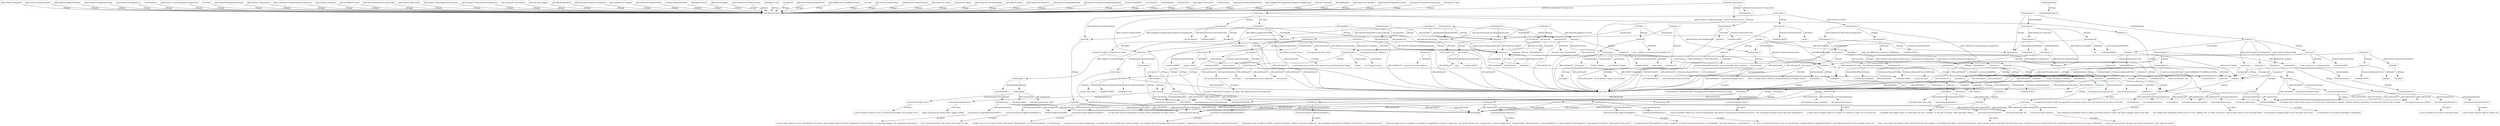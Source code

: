 digraph {
 charset="utf-8" 
"pblr:hold-01.thing-held" [label="pblr:hold-01.thing-held", shape=box, color="1.0 0.3 0.7"];
"owl:ObjectProperty" [label="owl:ObjectProperty", shape=box, color="1.0 0.3 0.7"];
"pblr:hold-01.thing-held" -> "owl:ObjectProperty" [label="rdf:type"];
"pb:grow-01" [label="pb:grow-01", shape=box, color="1.0 0.3 0.7"];
"increase," [label="increase,", shape=box, color="1.0 0.3 0.7"];
"pb:grow-01" -> "increase," [label="rdfs:label"];
"pblr:create-01.thing-created" [label="pblr:create-01.thing-created", shape=box, color="1.0 0.3 0.7"];
"owl:ObjectProperty" [label="owl:ObjectProperty", shape=box, color="1.0 0.3 0.7"];
"pblr:create-01.thing-created" -> "owl:ObjectProperty" [label="rdf:type"];
"pb:calm-03" [label="pb:calm-03", shape=box, color="1.0 0.3 0.7"];
"dul:Event" [label="dul:Event", shape=box, color="1.0 0.3 0.7"];
"pb:calm-03" -> "dul:Event" [label="rdfs:subClassOf"];
"fred:Man" [label="fred:Man", shape=box, color="0.5 0.3 0.5"];
"ns4:synset-man-noun-1" [label="ns4:synset-man-noun-1", shape=box, color="1.0 0.3 0.7"];
"fred:Man" -> "ns4:synset-man-noun-1" [label="owl:equivalentClass"];
"fred:catch_1" [label="fred:catch_1", shape=box, color="0.5 0.3 0.5"];
"fred:man_1" [label="fred:man_1", shape=box, color="0.5 0.3 0.5"];
"fred:catch_1" -> "fred:man_1" [label="pblr:catch-03.trapped"];
"pb:express-01" [label="pb:express-01", shape=box, color="1.0 0.3 0.7"];
"say" [label="say", shape=box, color="1.0 0.3 0.7"];
"pb:express-01" -> "say" [label="rdfs:label"];
"fred:lie_1" [label="fred:lie_1", shape=box, color="0.5 0.3 0.5"];
"fred:lion_1" [label="fred:lion_1", shape=box, color="0.5 0.3 0.5"];
"fred:lie_1" -> "fred:lion_1" [label="pblr:lie-07.entity-in-the-position"];
"fred:rest_1" [label="fred:rest_1", shape=box, color="0.5 0.3 0.5"];
"fred:pose_1" [label="fred:pose_1", shape=box, color="0.5 0.3 0.5"];
"fred:rest_1" -> "fred:pose_1" [label="fred:restBy"];
"fred:Massive" [label="fred:Massive", shape=box, color="0.5 0.3 0.5"];
"ns4:synset-massive-adjectivesatellite-1" [label="ns4:synset-massive-adjectivesatellite-1", shape=box, color="1.0 0.3 0.7"];
"fred:Massive" -> "ns4:synset-massive-adjectivesatellite-1" [label="owl:equivalentClass"];
"fred:despair_1" [label="fred:despair_1", shape=box, color="0.5 0.3 0.5"];
"fred:man_2" [label="fred:man_2", shape=box, color="0.5 0.3 0.5"];
"fred:despair_1" -> "fred:man_2" [label="pblr:despair-01.experiencer"];
"fred:resemble_1" [label="fred:resemble_1", shape=box, color="0.5 0.3 0.5"];
"pb:resemble-01" [label="pb:resemble-01", shape=box, color="1.0 0.3 0.7"];
"fred:resemble_1" -> "pb:resemble-01" [label="rdf:type"];
"fred:Just" [label="fred:Just", shape=box, color="0.5 0.3 0.5"];
"dul:Quality" [label="dul:Quality", shape=box, color="1.0 0.3 0.7"];
"fred:Just" -> "dul:Quality" [label="rdfs:subClassOf"];
"fred:indifferent_1" [label="fred:indifferent_1", shape=box, color="0.5 0.3 0.5"];
"fred:total_1" [label="fred:total_1", shape=box, color="0.5 0.3 0.5"];
"fred:indifferent_1" -> "fred:total_1" [label="dul:hasQuality"];
"fred:hold_1" [label="fred:hold_1", shape=box, color="0.5 0.3 0.5"];
"pb:hold-01" [label="pb:hold-01", shape=box, color="1.0 0.3 0.7"];
"fred:hold_1" -> "pb:hold-01" [label="rdf:type"];
"pb:lie-07" [label="pb:lie-07", shape=box, color="1.0 0.3 0.7"];
"assume a horizontal position, more generally 'exist', existing" [label="assume a horizontal position, more generally 'exist', existing", shape=box, color="1.0 0.3 0.7"];
"pb:lie-07" -> "assume a horizontal position, more generally 'exist', existing" [label="rdfs:label"];
"fred:Irony" [label="fred:Irony", shape=box, color="0.5 0.3 0.5"];
"dul:InformationEntity" [label="dul:InformationEntity", shape=box, color="1.0 0.3 0.7"];
"fred:Irony" -> "dul:InformationEntity" [label="rdfs:subClassOf"];
"fred:powerful_1" [label="fred:powerful_1", shape=box, color="0.5 0.3 0.5"];
"pb:powerful-02" [label="pb:powerful-02", shape=box, color="1.0 0.3 0.7"];
"fred:powerful_1" -> "pb:powerful-02" [label="rdf:type"];
"pb:powerful-02" [label="pb:powerful-02", shape=box, color="1.0 0.3 0.7"];
"dul:Event" [label="dul:Event", shape=box, color="1.0 0.3 0.7"];
"pb:powerful-02" -> "dul:Event" [label="rdfs:subClassOf"];
"fred:Foot" [label="fred:Foot", shape=box, color="0.5 0.3 0.5"];
"ns4:supersense-noun_quantity" [label="ns4:supersense-noun_quantity", shape=box, color="1.0 0.3 0.7"];
"fred:Foot" -> "ns4:supersense-noun_quantity" [label="rdfs:subClassOf"];
"pb:intense-02" [label="pb:intense-02", shape=box, color="1.0 0.3 0.7"];
"extreme, rich, concentrated" [label="extreme, rich, concentrated", shape=box, color="1.0 0.3 0.7"];
"pb:intense-02" -> "extreme, rich, concentrated" [label="rdfs:label"];
"pb:stand-11" [label="pb:stand-11", shape=box, color="1.0 0.3 0.7"];
"dul:Event" [label="dul:Event", shape=box, color="1.0 0.3 0.7"];
"pb:stand-11" -> "dul:Event" [label="rdfs:subClassOf"];
"pblr:edge-03.edged-with-what" [label="pblr:edge-03.edged-with-what", shape=box, color="1.0 0.3 0.7"];
"owl:ObjectProperty" [label="owl:ObjectProperty", shape=box, color="1.0 0.3 0.7"];
"pblr:edge-03.edged-with-what" -> "owl:ObjectProperty" [label="rdf:type"];
"fred:Paw" [label="fred:Paw", shape=box, color="0.5 0.3 0.5"];
"dul:PhysicalObject" [label="dul:PhysicalObject", shape=box, color="1.0 0.3 0.7"];
"fred:Paw" -> "dul:PhysicalObject" [label="rdfs:subClassOf"];
"fred:backward_1" [label="fred:backward_1", shape=box, color="0.5 0.3 0.5"];
"fred:Backward" [label="fred:Backward", shape=box, color="0.5 0.3 0.5"];
"fred:backward_1" -> "fred:Backward" [label="rdf:type"];
"fred:man_2" [label="fred:man_2", shape=box, color="0.5 0.3 0.5"];
"fred:Man" [label="fred:Man", shape=box, color="0.5 0.3 0.5"];
"fred:man_2" -> "fred:Man" [label="rdf:type"];
"fred:Visual" [label="fred:Visual", shape=box, color="0.5 0.3 0.5"];
"fschema:AdjectivalQuality" [label="fschema:AdjectivalQuality", shape=box, color="1.0 0.3 0.7"];
"fred:Visual" -> "fschema:AdjectivalQuality" [label="rdfs:subClassOf"];
"pb:resemble-01" [label="pb:resemble-01", shape=box, color="1.0 0.3 0.7"];
"verbatlas:0511f" [label="verbatlas:0511f", shape=box, color="1.0 0.3 0.7"];
"pb:resemble-01" -> "verbatlas:0511f" [label="fschema:subsumedUnder"];
"pblr:remain-01.thing-remaining" [label="pblr:remain-01.thing-remaining", shape=box, color="1.0 0.3 0.7"];
"owl:ObjectProperty" [label="owl:ObjectProperty", shape=box, color="1.0 0.3 0.7"];
"pblr:remain-01.thing-remaining" -> "owl:ObjectProperty" [label="rdf:type"];
"fred:conjunct_3" [label="fred:conjunct_3", shape=box, color="0.5 0.3 0.5"];
"fred:stand_1" [label="fred:stand_1", shape=box, color="0.5 0.3 0.5"];
"fred:conjunct_3" -> "fred:stand_1" [label="dul:hasMember"];
"fred:Visual" [label="fred:Visual", shape=box, color="0.5 0.3 0.5"];
"dul:Quality" [label="dul:Quality", shape=box, color="1.0 0.3 0.7"];
"fred:Visual" -> "dul:Quality" [label="rdfs:subClassOf"];
"fred:rest_1" [label="fred:rest_1", shape=box, color="0.5 0.3 0.5"];
"pb:rest-01" [label="pb:rest-01", shape=box, color="1.0 0.3 0.7"];
"fred:rest_1" -> "pb:rest-01" [label="rdf:type"];
"fred:remain_1" [label="fred:remain_1", shape=box, color="0.5 0.3 0.5"];
"fred:lion_2" [label="fred:lion_2", shape=box, color="0.5 0.3 0.5"];
"fred:remain_1" -> "fred:lion_2" [label="pblr:remain-01.thing-remaining"];
"fred:Moment" [label="fred:Moment", shape=box, color="0.5 0.3 0.5"];
"ns4:synset-moment-noun-1" [label="ns4:synset-moment-noun-1", shape=box, color="1.0 0.3 0.7"];
"fred:Moment" -> "ns4:synset-moment-noun-1" [label="owl:equivalentClass"];
"fred:Man" [label="fred:Man", shape=box, color="0.5 0.3 0.5"];
"ns4:supersense-noun_person" [label="ns4:supersense-noun_person", shape=box, color="1.0 0.3 0.7"];
"fred:Man" -> "ns4:supersense-noun_person" [label="rdfs:subClassOf"];
"fred:mean_1" [label="fred:mean_1", shape=box, color="0.5 0.3 0.5"];
"fred:character_1" [label="fred:character_1", shape=box, color="0.5 0.3 0.5"];
"fred:mean_1" -> "fred:character_1" [label="pblr:mean-01.meaning"];
"pblr:despair-01.experiencer" [label="pblr:despair-01.experiencer", shape=box, color="1.0 0.3 0.7"];
"owl:ObjectProperty" [label="owl:ObjectProperty", shape=box, color="1.0 0.3 0.7"];
"pblr:despair-01.experiencer" -> "owl:ObjectProperty" [label="rdf:type"];
"fred:powerful_1" [label="fred:powerful_1", shape=box, color="0.5 0.3 0.5"];
"fred:catch_1" [label="fred:catch_1", shape=box, color="0.5 0.3 0.5"];
"fred:powerful_1" -> "fred:catch_1" [label="dul:precedes"];
"ns3:Predicate" [label="ns3:Predicate", shape=box, color="1.0 0.3 0.7"];
"owl:ObjectProperty" [label="owl:ObjectProperty", shape=box, color="1.0 0.3 0.7"];
"ns3:Predicate" -> "owl:ObjectProperty" [label="rdf:type"];
"pblr:stand-11.entity-having-a-strong-stance" [label="pblr:stand-11.entity-having-a-strong-stance", shape=box, color="1.0 0.3 0.7"];
"owl:ObjectProperty" [label="owl:ObjectProperty", shape=box, color="1.0 0.3 0.7"];
"pblr:stand-11.entity-having-a-strong-stance" -> "owl:ObjectProperty" [label="rdf:type"];
"fred:Shield" [label="fred:Shield", shape=box, color="0.5 0.3 0.5"];
"ns4:supersense-noun_artifact" [label="ns4:supersense-noun_artifact", shape=box, color="1.0 0.3 0.7"];
"fred:Shield" -> "ns4:supersense-noun_artifact" [label="rdfs:subClassOf"];
"fred:flat_1" [label="fred:flat_1", shape=box, color="0.5 0.3 0.5"];
"pb:flat-06" [label="pb:flat-06", shape=box, color="1.0 0.3 0.7"];
"fred:flat_1" -> "pb:flat-06" [label="rdf:type"];
"fred:object_1" [label="fred:object_1", shape=box, color="0.5 0.3 0.5"];
"fred:large_1" [label="fred:large_1", shape=box, color="0.5 0.3 0.5"];
"fred:object_1" -> "fred:large_1" [label="dul:hasQuality"];
"pb:rest-01" [label="pb:rest-01", shape=box, color="1.0 0.3 0.7"];
"to be or place in a resting position" [label="to be or place in a resting position", shape=box, color="1.0 0.3 0.7"];
"pb:rest-01" -> "to be or place in a resting position" [label="rdfs:label"];
"ns3:Time" [label="ns3:Time", shape=box, color="1.0 0.3 0.7"];
"owl:ObjectProperty" [label="owl:ObjectProperty", shape=box, color="1.0 0.3 0.7"];
"ns3:Time" -> "owl:ObjectProperty" [label="rdf:type"];
"ns4:synset-head-noun-1" [label="ns4:synset-head-noun-1", shape=box, color="1.0 0.3 0.7"];
"the upper part of the human body or the front part of the body in animals; contains the face and brains; 'he stuck his head out the window'" [label="the upper part of the human body or the front part of the body in animals; contains the face and brains; 'he stuck his head out the window'", shape=box, color="1.0 0.3 0.7"];
"ns4:synset-head-noun-1" -> "the upper part of the human body or the front part of the body in animals; contains the face and brains; 'he stuck his head out the window'" [label="ns1:gloss"];
"fred:Imminent" [label="fred:Imminent", shape=box, color="0.5 0.3 0.5"];
"fschema:AdjectivalQuality" [label="fschema:AdjectivalQuality", shape=box, color="1.0 0.3 0.7"];
"fred:Imminent" -> "fschema:AdjectivalQuality" [label="rdfs:subClassOf"];
"ns4:synset-foot-noun-2" [label="ns4:synset-foot-noun-2", shape=box, color="1.0 0.3 0.7"];
"a linear unit of length equal to 12 inches or a third of a yard; 'he is six feet tall'" [label="a linear unit of length equal to 12 inches or a third of a yard; 'he is six feet tall'", shape=box, color="1.0 0.3 0.7"];
"ns4:synset-foot-noun-2" -> "a linear unit of length equal to 12 inches or a third of a yard; 'he is six feet tall'" [label="ns1:gloss"];
"fred:central_1" [label="fred:central_1", shape=box, color="0.5 0.3 0.5"];
"fred:comedy_2" [label="fred:comedy_2", shape=box, color="0.5 0.3 0.5"];
"fred:central_1" -> "fred:comedy_2" [label="ns2:part-of"];
"pb:flat-06" [label="pb:flat-06", shape=box, color="1.0 0.3 0.7"];
"even, uniform, unvarying, horizontally level" [label="even, uniform, unvarying, horizontally level", shape=box, color="1.0 0.3 0.7"];
"pb:flat-06" -> "even, uniform, unvarying, horizontally level" [label="rdfs:label"];
"pblr:powerful-02.powerful-entity" [label="pblr:powerful-02.powerful-entity", shape=box, color="1.0 0.3 0.7"];
"owl:ObjectProperty" [label="owl:ObjectProperty", shape=box, color="1.0 0.3 0.7"];
"pblr:powerful-02.powerful-entity" -> "owl:ObjectProperty" [label="rdf:type"];
"pblr:grow-01.thing-grown" [label="pblr:grow-01.thing-grown", shape=box, color="1.0 0.3 0.7"];
"owl:ObjectProperty" [label="owl:ObjectProperty", shape=box, color="1.0 0.3 0.7"];
"pblr:grow-01.thing-grown" -> "owl:ObjectProperty" [label="rdf:type"];
"pblr:contrast-01.second-item-in-comparison" [label="pblr:contrast-01.second-item-in-comparison", shape=box, color="1.0 0.3 0.7"];
"owl:ObjectProperty" [label="owl:ObjectProperty", shape=box, color="1.0 0.3 0.7"];
"pblr:contrast-01.second-item-in-comparison" -> "owl:ObjectProperty" [label="rdf:type"];
"fred:distance-quantity_1" [label="fred:distance-quantity_1", shape=box, color="0.5 0.3 0.5"];
"1" [label="1", shape=box, color="1.0 0.3 0.7"];
"fred:distance-quantity_1" -> "1" [label="dul:hasDataValue"];
"fred:Central" [label="fred:Central", shape=box, color="0.5 0.3 0.5"];
"dul:Quality" [label="dul:Quality", shape=box, color="1.0 0.3 0.7"];
"fred:Central" -> "dul:Quality" [label="rdfs:subClassOf"];
"pblr:mean-01.meaning" [label="pblr:mean-01.meaning", shape=box, color="1.0 0.3 0.7"];
"owl:ObjectProperty" [label="owl:ObjectProperty", shape=box, color="1.0 0.3 0.7"];
"pblr:mean-01.meaning" -> "owl:ObjectProperty" [label="rdf:type"];
"fred:head_1" [label="fred:head_1", shape=box, color="0.5 0.3 0.5"];
"fred:lion_3" [label="fred:lion_3", shape=box, color="0.5 0.3 0.5"];
"fred:head_1" -> "fred:lion_3" [label="ns2:part-of"];
"pb:create-01" [label="pb:create-01", shape=box, color="1.0 0.3 0.7"];
"verbatlas:0483f" [label="verbatlas:0483f", shape=box, color="1.0 0.3 0.7"];
"pb:create-01" -> "verbatlas:0483f" [label="fschema:subsumedUnder"];
"pb:remain-01" [label="pb:remain-01", shape=box, color="1.0 0.3 0.7"];
"verbatlas:0630f" [label="verbatlas:0630f", shape=box, color="1.0 0.3 0.7"];
"pb:remain-01" -> "verbatlas:0630f" [label="fschema:subsumedUnder"];
"fred:create_1" [label="fred:create_1", shape=box, color="0.5 0.3 0.5"];
"pb:create-01" [label="pb:create-01", shape=box, color="1.0 0.3 0.7"];
"fred:create_1" -> "pb:create-01" [label="rdf:type"];
"fred:Floor" [label="fred:Floor", shape=box, color="0.5 0.3 0.5"];
"ns4:synset-floor-noun-1" [label="ns4:synset-floor-noun-1", shape=box, color="1.0 0.3 0.7"];
"fred:Floor" -> "ns4:synset-floor-noun-1" [label="owl:equivalentClass"];
"pb:mean-01" [label="pb:mean-01", shape=box, color="1.0 0.3 0.7"];
"dul:Event" [label="dul:Event", shape=box, color="1.0 0.3 0.7"];
"pb:mean-01" -> "dul:Event" [label="rdfs:subClassOf"];
"pblr:resemble-01.copy" [label="pblr:resemble-01.copy", shape=box, color="1.0 0.3 0.7"];
"owl:ObjectProperty" [label="owl:ObjectProperty", shape=box, color="1.0 0.3 0.7"];
"pblr:resemble-01.copy" -> "owl:ObjectProperty" [label="rdf:type"];
"pb:play-02" [label="pb:play-02", shape=box, color="1.0 0.3 0.7"];
"verbatlas:0014f" [label="verbatlas:0014f", shape=box, color="1.0 0.3 0.7"];
"pb:play-02" -> "verbatlas:0014f" [label="fschema:subsumedUnder"];
"fred:object_1" [label="fred:object_1", shape=box, color="0.5 0.3 0.5"];
"fred:Object" [label="fred:Object", shape=box, color="0.5 0.3 0.5"];
"fred:object_1" -> "fred:Object" [label="rdf:type"];
"pb:alarm-01" [label="pb:alarm-01", shape=box, color="1.0 0.3 0.7"];
"verbatlas:0582f" [label="verbatlas:0582f", shape=box, color="1.0 0.3 0.7"];
"pb:alarm-01" -> "verbatlas:0582f" [label="fschema:subsumedUnder"];
"fred:flat_1" [label="fred:flat_1", shape=box, color="0.5 0.3 0.5"];
"fred:catch_1" [label="fred:catch_1", shape=box, color="0.5 0.3 0.5"];
"fred:flat_1" -> "fred:catch_1" [label="dul:precedes"];
"fred:Object" [label="fred:Object", shape=box, color="0.5 0.3 0.5"];
"dul:PhysicalObject" [label="dul:PhysicalObject", shape=box, color="1.0 0.3 0.7"];
"fred:Object" -> "dul:PhysicalObject" [label="rdfs:subClassOf"];
"ns4:synset-barely-adverb-1" [label="ns4:synset-barely-adverb-1", shape=box, color="1.0 0.3 0.7"];
"only a very short time before; 'they could barely hear the speaker'; 'we hardly knew them'; 'just missed being hit'; 'had scarcely rung the bell when the door flew open'; 'would have scarce arrived before she would have found some excuse to leave'- W.B.Yeats" [label="only a very short time before; 'they could barely hear the speaker'; 'we hardly knew them'; 'just missed being hit'; 'had scarcely rung the bell when the door flew open'; 'would have scarce arrived before she would have found some excuse to leave'- W.B.Yeats", shape=box, color="1.0 0.3 0.7"];
"ns4:synset-barely-adverb-1" -> "only a very short time before; 'they could barely hear the speaker'; 'we hardly knew them'; 'just missed being hit'; 'had scarcely rung the bell when the door flew open'; 'would have scarce arrived before she would have found some excuse to leave'- W.B.Yeats" [label="ns1:gloss"];
"fred:head_1" [label="fred:head_1", shape=box, color="0.5 0.3 0.5"];
"fred:massive_1" [label="fred:massive_1", shape=box, color="0.5 0.3 0.5"];
"fred:head_1" -> "fred:massive_1" [label="dul:hasQuality"];
"fred:stand_1" [label="fred:stand_1", shape=box, color="0.5 0.3 0.5"];
"fred:defend_1" [label="fred:defend_1", shape=box, color="0.5 0.3 0.5"];
"fred:stand_1" -> "fred:defend_1" [label="pblr:stand-11.description-of-the-stance"];
"fred:total_1" [label="fred:total_1", shape=box, color="0.5 0.3 0.5"];
"fred:Total" [label="fred:Total", shape=box, color="0.5 0.3 0.5"];
"fred:total_1" -> "fred:Total" [label="rdf:type"];
"fred:express_1" [label="fred:express_1", shape=box, color="0.5 0.3 0.5"];
"fred:man_2" [label="fred:man_2", shape=box, color="0.5 0.3 0.5"];
"fred:express_1" -> "fred:man_2" [label="pblr:express-01.speaker"];
"fred:Still" [label="fred:Still", shape=box, color="0.5 0.3 0.5"];
"dul:Quality" [label="dul:Quality", shape=box, color="1.0 0.3 0.7"];
"fred:Still" -> "dul:Quality" [label="rdfs:subClassOf"];
"fred:Character" [label="fred:Character", shape=box, color="0.5 0.3 0.5"];
"ns5:Topic" [label="ns5:Topic", shape=box, color="1.0 0.3 0.7"];
"fred:Character" -> "ns5:Topic" [label="rdfs:subClassOf"];
"fred:Man" [label="fred:Man", shape=box, color="0.5 0.3 0.5"];
"dul:Person" [label="dul:Person", shape=box, color="1.0 0.3 0.7"];
"fred:Man" -> "dul:Person" [label="rdfs:subClassOf"];
"fred:Theme" [label="fred:Theme", shape=box, color="0.5 0.3 0.5"];
"ns4:supersense-noun_communication" [label="ns4:supersense-noun_communication", shape=box, color="1.0 0.3 0.7"];
"fred:Theme" -> "ns4:supersense-noun_communication" [label="rdfs:subClassOf"];
"pblr:have-concession-91.main-event" [label="pblr:have-concession-91.main-event", shape=box, color="1.0 0.3 0.7"];
"owl:ObjectProperty" [label="owl:ObjectProperty", shape=box, color="1.0 0.3 0.7"];
"pblr:have-concession-91.main-event" -> "owl:ObjectProperty" [label="rdf:type"];
"fred:man_3" [label="fred:man_3", shape=box, color="0.5 0.3 0.5"];
"fred:Man" [label="fred:Man", shape=box, color="0.5 0.3 0.5"];
"fred:man_3" -> "fred:Man" [label="rdf:type"];
"fred:panic_1" [label="fred:panic_1", shape=box, color="0.5 0.3 0.5"];
"fred:catch_1" [label="fred:catch_1", shape=box, color="0.5 0.3 0.5"];
"fred:panic_1" -> "fred:catch_1" [label="dul:precedes"];
"fred:head_1" [label="fred:head_1", shape=box, color="0.5 0.3 0.5"];
"fred:Head" [label="fred:Head", shape=box, color="0.5 0.3 0.5"];
"fred:head_1" -> "fred:Head" [label="rdf:type"];
"pb:express-01" [label="pb:express-01", shape=box, color="1.0 0.3 0.7"];
"verbatlas:0009f" [label="verbatlas:0009f", shape=box, color="1.0 0.3 0.7"];
"pb:express-01" -> "verbatlas:0009f" [label="fschema:subsumedUnder"];
"pb:realize-01" [label="pb:realize-01", shape=box, color="1.0 0.3 0.7"];
"come to know" [label="come to know", shape=box, color="1.0 0.3 0.7"];
"pb:realize-01" -> "come to know" [label="rdfs:label"];
"pb:hold-01" [label="pb:hold-01", shape=box, color="1.0 0.3 0.7"];
"grasp, bear, keep" [label="grasp, bear, keep", shape=box, color="1.0 0.3 0.7"];
"pb:hold-01" -> "grasp, bear, keep" [label="rdfs:label"];
"fred:mean_1" [label="fred:mean_1", shape=box, color="0.5 0.3 0.5"];
"pb:mean-01" [label="pb:mean-01", shape=box, color="1.0 0.3 0.7"];
"fred:mean_1" -> "pb:mean-01" [label="rdf:type"];
"fred:calm_1" [label="fred:calm_1", shape=box, color="0.5 0.3 0.5"];
"fred:lion_4" [label="fred:lion_4", shape=box, color="0.5 0.3 0.5"];
"fred:calm_1" -> "fred:lion_4" [label="pblr:calm-03.calm-entity"];
"fred:paw_1" [label="fred:paw_1", shape=box, color="0.5 0.3 0.5"];
"fred:lion_3" [label="fred:lion_3", shape=box, color="0.5 0.3 0.5"];
"fred:paw_1" -> "fred:lion_3" [label="ns2:part-of"];
"fred:Still" [label="fred:Still", shape=box, color="0.5 0.3 0.5"];
"ns4:synset-inactive-adjectivesatellite-10" [label="ns4:synset-inactive-adjectivesatellite-10", shape=box, color="1.0 0.3 0.7"];
"fred:Still" -> "ns4:synset-inactive-adjectivesatellite-10" [label="owl:equivalentClass"];
"fred:create_1" [label="fred:create_1", shape=box, color="0.5 0.3 0.5"];
"fred:contrast_1" [label="fred:contrast_1", shape=box, color="0.5 0.3 0.5"];
"fred:create_1" -> "fred:contrast_1" [label="pblr:create-01.creator"];
"ns4:synset-man-noun-1" [label="ns4:synset-man-noun-1", shape=box, color="1.0 0.3 0.7"];
"an adult person who is male (as opposed to a woman); 'there were two women and six men on the bus'" [label="an adult person who is male (as opposed to a woman); 'there were two women and six men on the bus'", shape=box, color="1.0 0.3 0.7"];
"ns4:synset-man-noun-1" -> "an adult person who is male (as opposed to a woman); 'there were two women and six men on the bus'" [label="ns1:gloss"];
"fred:central_1" [label="fred:central_1", shape=box, color="0.5 0.3 0.5"];
"fred:Central" [label="fred:Central", shape=box, color="0.5 0.3 0.5"];
"fred:central_1" -> "fred:Central" [label="rdf:type"];
"ns4:synset-irony-noun-3" [label="ns4:synset-irony-noun-3", shape=box, color="1.0 0.3 0.7"];
"a trope that involves incongruity between what is expected and what occurs" [label="a trope that involves incongruity between what is expected and what occurs", shape=box, color="1.0 0.3 0.7"];
"ns4:synset-irony-noun-3" -> "a trope that involves incongruity between what is expected and what occurs" [label="ns1:gloss"];
"pblr:calm-03.calm-entity" [label="pblr:calm-03.calm-entity", shape=box, color="1.0 0.3 0.7"];
"owl:ObjectProperty" [label="owl:ObjectProperty", shape=box, color="1.0 0.3 0.7"];
"pblr:calm-03.calm-entity" -> "owl:ObjectProperty" [label="rdf:type"];
"fred:have-concession_1" [label="fred:have-concession_1", shape=box, color="0.5 0.3 0.5"];
"pb:have-concession-91" [label="pb:have-concession-91", shape=box, color="1.0 0.3 0.7"];
"fred:have-concession_1" -> "pb:have-concession-91" [label="rdf:type"];
"fred:hold_1" [label="fred:hold_1", shape=box, color="0.5 0.3 0.5"];
"fred:man_1" [label="fred:man_1", shape=box, color="0.5 0.3 0.5"];
"fred:hold_1" -> "fred:man_1" [label="ns3:Location"];
"fred:conjunct_3" [label="fred:conjunct_3", shape=box, color="0.5 0.3 0.5"];
"fred:energy_1" [label="fred:energy_1", shape=box, color="0.5 0.3 0.5"];
"fred:conjunct_3" -> "fred:energy_1" [label="dul:hasMember"];
"pblr:stand-11.description-of-the-stance" [label="pblr:stand-11.description-of-the-stance", shape=box, color="1.0 0.3 0.7"];
"owl:ObjectProperty" [label="owl:ObjectProperty", shape=box, color="1.0 0.3 0.7"];
"pblr:stand-11.description-of-the-stance" -> "owl:ObjectProperty" [label="rdf:type"];
"fred:Paw" [label="fred:Paw", shape=box, color="0.5 0.3 0.5"];
"ns4:supersense-noun_animal" [label="ns4:supersense-noun_animal", shape=box, color="1.0 0.3 0.7"];
"fred:Paw" -> "ns4:supersense-noun_animal" [label="rdfs:subClassOf"];
"pb:panic-01" [label="pb:panic-01", shape=box, color="1.0 0.3 0.7"];
"be all afluster, cause to be terrified" [label="be all afluster, cause to be terrified", shape=box, color="1.0 0.3 0.7"];
"pb:panic-01" -> "be all afluster, cause to be terrified" [label="rdfs:label"];
"fred:Instrument" [label="fred:Instrument", shape=box, color="0.5 0.3 0.5"];
"dul:PhysicalObject" [label="dul:PhysicalObject", shape=box, color="1.0 0.3 0.7"];
"fred:Instrument" -> "dul:PhysicalObject" [label="rdfs:subClassOf"];
"pblr:contrast-01.first-item-in-comparison" [label="pblr:contrast-01.first-item-in-comparison", shape=box, color="1.0 0.3 0.7"];
"owl:ObjectProperty" [label="owl:ObjectProperty", shape=box, color="1.0 0.3 0.7"];
"pblr:contrast-01.first-item-in-comparison" -> "owl:ObjectProperty" [label="rdf:type"];
"fred:play_1" [label="fred:play_1", shape=box, color="0.5 0.3 0.5"];
"fred:person_1" [label="fred:person_1", shape=box, color="0.5 0.3 0.5"];
"fred:play_1" -> "fred:person_1" [label="pblr:play-02.actor"];
"fred:conjunct_3" [label="fred:conjunct_3", shape=box, color="0.5 0.3 0.5"];
"ns6:Conjunct" [label="ns6:Conjunct", shape=box, color="1.0 0.3 0.7"];
"fred:conjunct_3" -> "ns6:Conjunct" [label="rdf:type"];
"fred:Energy" [label="fred:Energy", shape=box, color="0.5 0.3 0.5"];
"ns5:Characteristic" [label="ns5:Characteristic", shape=box, color="1.0 0.3 0.7"];
"fred:Energy" -> "ns5:Characteristic" [label="rdfs:subClassOf"];
"pb:play-02" [label="pb:play-02", shape=box, color="1.0 0.3 0.7"];
"play a role" [label="play a role", shape=box, color="1.0 0.3 0.7"];
"pb:play-02" -> "play a role" [label="rdfs:label"];
"fred:realize_1" [label="fred:realize_1", shape=box, color="0.5 0.3 0.5"];
"fred:man_1" [label="fred:man_1", shape=box, color="0.5 0.3 0.5"];
"fred:realize_1" -> "fred:man_1" [label="pblr:realize-01.new-knower"];
"pblr:realize-01.new-knower" [label="pblr:realize-01.new-knower", shape=box, color="1.0 0.3 0.7"];
"owl:ObjectProperty" [label="owl:ObjectProperty", shape=box, color="1.0 0.3 0.7"];
"pblr:realize-01.new-knower" -> "owl:ObjectProperty" [label="rdf:type"];
"fred:express_1" [label="fred:express_1", shape=box, color="0.5 0.3 0.5"];
"pb:express-01" [label="pb:express-01", shape=box, color="1.0 0.3 0.7"];
"fred:express_1" -> "pb:express-01" [label="rdf:type"];
"fred:clear_2" [label="fred:clear_2", shape=box, color="0.5 0.3 0.5"];
"fred:realize_1" [label="fred:realize_1", shape=box, color="0.5 0.3 0.5"];
"fred:clear_2" -> "fred:realize_1" [label="pblr:clear-06.thing-that-is-clear"];
"fred:Energy" [label="fred:Energy", shape=box, color="0.5 0.3 0.5"];
"ns4:synset-energy-noun-3" [label="ns4:synset-energy-noun-3", shape=box, color="1.0 0.3 0.7"];
"fred:Energy" -> "ns4:synset-energy-noun-3" [label="owl:equivalentClass"];
"pb:resemble-01" [label="pb:resemble-01", shape=box, color="1.0 0.3 0.7"];
"seem like" [label="seem like", shape=box, color="1.0 0.3 0.7"];
"pb:resemble-01" -> "seem like" [label="rdfs:label"];
"fred:lion_1" [label="fred:lion_1", shape=box, color="0.5 0.3 0.5"];
"fred:Lion" [label="fred:Lion", shape=box, color="0.5 0.3 0.5"];
"fred:lion_1" -> "fred:Lion" [label="rdf:type"];
"pb:pose-01" [label="pb:pose-01", shape=box, color="1.0 0.3 0.7"];
"dul:Event" [label="dul:Event", shape=box, color="1.0 0.3 0.7"];
"pb:pose-01" -> "dul:Event" [label="rdfs:subClassOf"];
"fred:irony_1" [label="fred:irony_1", shape=box, color="0.5 0.3 0.5"];
"fred:Irony" [label="fred:Irony", shape=box, color="0.5 0.3 0.5"];
"fred:irony_1" -> "fred:Irony" [label="rdf:type"];
"ns4:synset-ocular-adjectivesatellite-3" [label="ns4:synset-ocular-adjectivesatellite-3", shape=box, color="1.0 0.3 0.7"];
"visible; 'be sure of it; give me the ocular proof'- Shakespeare; 'a visual presentation'; 'a visual image'" [label="visible; 'be sure of it; give me the ocular proof'- Shakespeare; 'a visual presentation'; 'a visual image'", shape=box, color="1.0 0.3 0.7"];
"ns4:synset-ocular-adjectivesatellite-3" -> "visible; 'be sure of it; give me the ocular proof'- Shakespeare; 'a visual presentation'; 'a visual image'" [label="ns1:gloss"];
"ns4:synset-entire-adjectivesatellite-1" [label="ns4:synset-entire-adjectivesatellite-1", shape=box, color="1.0 0.3 0.7"];
"constituting the full quantity or extent; complete; 'an entire town devastated by an earthquake'; 'gave full attention'; 'a total failure'" [label="constituting the full quantity or extent; complete; 'an entire town devastated by an earthquake'; 'gave full attention'; 'a total failure'", shape=box, color="1.0 0.3 0.7"];
"ns4:synset-entire-adjectivesatellite-1" -> "constituting the full quantity or extent; complete; 'an entire town devastated by an earthquake'; 'gave full attention'; 'a total failure'" [label="ns1:gloss"];
"pblr:catch-03.trapped" [label="pblr:catch-03.trapped", shape=box, color="1.0 0.3 0.7"];
"owl:ObjectProperty" [label="owl:ObjectProperty", shape=box, color="1.0 0.3 0.7"];
"pblr:catch-03.trapped" -> "owl:ObjectProperty" [label="rdf:type"];
"fred:foot_1" [label="fred:foot_1", shape=box, color="0.5 0.3 0.5"];
"fred:just_1" [label="fred:just_1", shape=box, color="0.5 0.3 0.5"];
"fred:foot_1" -> "fred:just_1" [label="dul:hasQuality"];
"pb:lie-07" [label="pb:lie-07", shape=box, color="1.0 0.3 0.7"];
"dul:Event" [label="dul:Event", shape=box, color="1.0 0.3 0.7"];
"pb:lie-07" -> "dul:Event" [label="rdfs:subClassOf"];
"fred:Comedy" [label="fred:Comedy", shape=box, color="0.5 0.3 0.5"];
"ns4:supersense-noun_communication" [label="ns4:supersense-noun_communication", shape=box, color="1.0 0.3 0.7"];
"fred:Comedy" -> "ns4:supersense-noun_communication" [label="rdfs:subClassOf"];
"fred:character_1" [label="fred:character_1", shape=box, color="0.5 0.3 0.5"];
"fred:Character" [label="fred:Character", shape=box, color="0.5 0.3 0.5"];
"fred:character_1" -> "fred:Character" [label="rdf:type"];
"fred:resemble_1" [label="fred:resemble_1", shape=box, color="0.5 0.3 0.5"];
"fred:object_1" [label="fred:object_1", shape=box, color="0.5 0.3 0.5"];
"fred:resemble_1" -> "fred:object_1" [label="pblr:resemble-01.copy"];
"fred:Head" [label="fred:Head", shape=box, color="0.5 0.3 0.5"];
"dul:PhysicalObject" [label="dul:PhysicalObject", shape=box, color="1.0 0.3 0.7"];
"fred:Head" -> "dul:PhysicalObject" [label="rdfs:subClassOf"];
"fred:indifferent_1" [label="fred:indifferent_1", shape=box, color="0.5 0.3 0.5"];
"fred:lion_3" [label="fred:lion_3", shape=box, color="0.5 0.3 0.5"];
"fred:indifferent_1" -> "fred:lion_3" [label="pblr:indifferent-01.indifferent-entity"];
"fred:resemble_1" [label="fred:resemble_1", shape=box, color="0.5 0.3 0.5"];
"fred:shield_1" [label="fred:shield_1", shape=box, color="0.5 0.3 0.5"];
"fred:resemble_1" -> "fred:shield_1" [label="pblr:resemble-01.original"];
"fred:Character" [label="fred:Character", shape=box, color="0.5 0.3 0.5"];
"ns4:supersense-noun_cognition" [label="ns4:supersense-noun_cognition", shape=box, color="1.0 0.3 0.7"];
"fred:Character" -> "ns4:supersense-noun_cognition" [label="rdfs:subClassOf"];
"pblr:flat-06.flat-thing" [label="pblr:flat-06.flat-thing", shape=box, color="1.0 0.3 0.7"];
"owl:ObjectProperty" [label="owl:ObjectProperty", shape=box, color="1.0 0.3 0.7"];
"pblr:flat-06.flat-thing" -> "owl:ObjectProperty" [label="rdf:type"];
"fred:rest_1" [label="fred:rest_1", shape=box, color="0.5 0.3 0.5"];
"fred:paw_1" [label="fred:paw_1", shape=box, color="0.5 0.3 0.5"];
"fred:rest_1" -> "fred:paw_1" [label="ns3:Predicate"];
"fred:head_2" [label="fred:head_2", shape=box, color="0.5 0.3 0.5"];
"fred:lion_3" [label="fred:lion_3", shape=box, color="0.5 0.3 0.5"];
"fred:head_2" -> "fred:lion_3" [label="ns2:part-of"];
"pb:realize-01" [label="pb:realize-01", shape=box, color="1.0 0.3 0.7"];
"dul:Event" [label="dul:Event", shape=box, color="1.0 0.3 0.7"];
"pb:realize-01" -> "dul:Event" [label="rdfs:subClassOf"];
"pblr:have-concession-91.concession" [label="pblr:have-concession-91.concession", shape=box, color="1.0 0.3 0.7"];
"owl:ObjectProperty" [label="owl:ObjectProperty", shape=box, color="1.0 0.3 0.7"];
"pblr:have-concession-91.concession" -> "owl:ObjectProperty" [label="rdf:type"];
"fred:Danger" [label="fred:Danger", shape=box, color="0.5 0.3 0.5"];
"ns4:synset-danger-noun-3" [label="ns4:synset-danger-noun-3", shape=box, color="1.0 0.3 0.7"];
"fred:Danger" -> "ns4:synset-danger-noun-3" [label="owl:equivalentClass"];
"pb:despair-01" [label="pb:despair-01", shape=box, color="1.0 0.3 0.7"];
"verbatlas:0582f" [label="verbatlas:0582f", shape=box, color="1.0 0.3 0.7"];
"pb:despair-01" -> "verbatlas:0582f" [label="fschema:subsumedUnder"];
"pblr:resemble-01.original" [label="pblr:resemble-01.original", shape=box, color="1.0 0.3 0.7"];
"owl:ObjectProperty" [label="owl:ObjectProperty", shape=box, color="1.0 0.3 0.7"];
"pblr:resemble-01.original" -> "owl:ObjectProperty" [label="rdf:type"];
"pb:powerful-02" [label="pb:powerful-02", shape=box, color="1.0 0.3 0.7"];
"having great power, influence" [label="having great power, influence", shape=box, color="1.0 0.3 0.7"];
"pb:powerful-02" -> "having great power, influence" [label="rdfs:label"];
"fred:clear_1" [label="fred:clear_1", shape=box, color="0.5 0.3 0.5"];
"fred:catch_1" [label="fred:catch_1", shape=box, color="0.5 0.3 0.5"];
"fred:clear_1" -> "fred:catch_1" [label="dul:precedes"];
"pblr:intense-02.intense-thing" [label="pblr:intense-02.intense-thing", shape=box, color="1.0 0.3 0.7"];
"owl:ObjectProperty" [label="owl:ObjectProperty", shape=box, color="1.0 0.3 0.7"];
"pblr:intense-02.intense-thing" -> "owl:ObjectProperty" [label="rdf:type"];
"fred:realize_1" [label="fred:realize_1", shape=box, color="0.5 0.3 0.5"];
"pb:realize-01" [label="pb:realize-01", shape=box, color="1.0 0.3 0.7"];
"fred:realize_1" -> "pb:realize-01" [label="rdf:type"];
"fred:edge_1" [label="fred:edge_1", shape=box, color="0.5 0.3 0.5"];
"fred:backward_1" [label="fred:backward_1", shape=box, color="0.5 0.3 0.5"];
"fred:edge_1" -> "fred:backward_1" [label="pblr:edge-03.edged-with-what"];
"pb:flat-06" [label="pb:flat-06", shape=box, color="1.0 0.3 0.7"];
"dul:Event" [label="dul:Event", shape=box, color="1.0 0.3 0.7"];
"pb:flat-06" -> "dul:Event" [label="rdfs:subClassOf"];
"fred:Instrument" [label="fred:Instrument", shape=box, color="0.5 0.3 0.5"];
"ns4:supersense-noun_artifact" [label="ns4:supersense-noun_artifact", shape=box, color="1.0 0.3 0.7"];
"fred:Instrument" -> "ns4:supersense-noun_artifact" [label="rdfs:subClassOf"];
"fred:Danger" [label="fred:Danger", shape=box, color="0.5 0.3 0.5"];
"dul:Description" [label="dul:Description", shape=box, color="1.0 0.3 0.7"];
"fred:Danger" -> "dul:Description" [label="rdfs:subClassOf"];
"pb:threaten-01" [label="pb:threaten-01", shape=box, color="1.0 0.3 0.7"];
"dul:Event" [label="dul:Event", shape=box, color="1.0 0.3 0.7"];
"pb:threaten-01" -> "dul:Event" [label="rdfs:subClassOf"];
"fred:head_2" [label="fred:head_2", shape=box, color="0.5 0.3 0.5"];
"fred:Head" [label="fred:Head", shape=box, color="0.5 0.3 0.5"];
"fred:head_2" -> "fred:Head" [label="rdf:type"];
"fred:realize_1" [label="fred:realize_1", shape=box, color="0.5 0.3 0.5"];
"fred:danger_1" [label="fred:danger_1", shape=box, color="0.5 0.3 0.5"];
"fred:realize_1" -> "fred:danger_1" [label="pblr:realize-01.new-knowledge"];
"fred:Irony" [label="fred:Irony", shape=box, color="0.5 0.3 0.5"];
"ns4:supersense-noun_communication" [label="ns4:supersense-noun_communication", shape=box, color="1.0 0.3 0.7"];
"fred:Irony" -> "ns4:supersense-noun_communication" [label="rdfs:subClassOf"];
"fred:catch_1" [label="fred:catch_1", shape=box, color="0.5 0.3 0.5"];
"pb:catch-03" [label="pb:catch-03", shape=box, color="1.0 0.3 0.7"];
"fred:catch_1" -> "pb:catch-03" [label="rdf:type"];
"pb:threaten-01" [label="pb:threaten-01", shape=box, color="1.0 0.3 0.7"];
"threaten" [label="threaten", shape=box, color="1.0 0.3 0.7"];
"pb:threaten-01" -> "threaten" [label="rdfs:label"];
"fschema:subsumedUnder" [label="fschema:subsumedUnder", shape=box, color="1.0 0.3 0.7"];
"owl:ObjectProperty" [label="owl:ObjectProperty", shape=box, color="1.0 0.3 0.7"];
"fschema:subsumedUnder" -> "owl:ObjectProperty" [label="rdf:type"];
"ns4:synset-back-adverb-2" [label="ns4:synset-back-adverb-2", shape=box, color="1.0 0.3 0.7"];
"at or to or toward the back or rear; 'he moved back'; 'tripped when he stepped backward'; 'she looked rearward out the window of the car'" [label="at or to or toward the back or rear; 'he moved back'; 'tripped when he stepped backward'; 'she looked rearward out the window of the car'", shape=box, color="1.0 0.3 0.7"];
"ns4:synset-back-adverb-2" -> "at or to or toward the back or rear; 'he moved back'; 'tripped when he stepped backward'; 'she looked rearward out the window of the car'" [label="ns1:gloss"];
"fred:threaten_1" [label="fred:threaten_1", shape=box, color="0.5 0.3 0.5"];
"pb:threaten-01" [label="pb:threaten-01", shape=box, color="1.0 0.3 0.7"];
"fred:threaten_1" -> "pb:threaten-01" [label="rdf:type"];
"fred:stand_1" [label="fred:stand_1", shape=box, color="0.5 0.3 0.5"];
"pb:stand-11" [label="pb:stand-11", shape=box, color="1.0 0.3 0.7"];
"fred:stand_1" -> "pb:stand-11" [label="rdf:type"];
"pb:tense-01" [label="pb:tense-01", shape=box, color="1.0 0.3 0.7"];
"(cause to) become tight(er)" [label="(cause to) become tight(er)", shape=box, color="1.0 0.3 0.7"];
"pb:tense-01" -> "(cause to) become tight(er)" [label="rdfs:label"];
"fred:Massive" [label="fred:Massive", shape=box, color="0.5 0.3 0.5"];
"dul:Quality" [label="dul:Quality", shape=box, color="1.0 0.3 0.7"];
"fred:Massive" -> "dul:Quality" [label="rdfs:subClassOf"];
"fred:Shield" [label="fred:Shield", shape=box, color="0.5 0.3 0.5"];
"dul:PhysicalObject" [label="dul:PhysicalObject", shape=box, color="1.0 0.3 0.7"];
"fred:Shield" -> "dul:PhysicalObject" [label="rdfs:subClassOf"];
"pb:alarm-01" [label="pb:alarm-01", shape=box, color="1.0 0.3 0.7"];
"to give warning to, frighten" [label="to give warning to, frighten", shape=box, color="1.0 0.3 0.7"];
"pb:alarm-01" -> "to give warning to, frighten" [label="rdfs:label"];
"fred:conjunct_1" [label="fred:conjunct_1", shape=box, color="0.5 0.3 0.5"];
"ns6:Conjunct" [label="ns6:Conjunct", shape=box, color="1.0 0.3 0.7"];
"fred:conjunct_1" -> "ns6:Conjunct" [label="rdf:type"];
"pb:create-01" [label="pb:create-01", shape=box, color="1.0 0.3 0.7"];
"create" [label="create", shape=box, color="1.0 0.3 0.7"];
"pb:create-01" -> "create" [label="rdfs:label"];
"fred:Floor" [label="fred:Floor", shape=box, color="0.5 0.3 0.5"];
"ns5:Location" [label="ns5:Location", shape=box, color="1.0 0.3 0.7"];
"fred:Floor" -> "ns5:Location" [label="rdfs:subClassOf"];
"fred:person_1" [label="fred:person_1", shape=box, color="0.5 0.3 0.5"];
"ns7:Charlie_Chaplin" [label="ns7:Charlie_Chaplin", shape=box, color="1.0 0.3 0.7"];
"fred:person_1" -> "ns7:Charlie_Chaplin" [label="owl:sameAs"];
"pblr:play-02.actor" [label="pblr:play-02.actor", shape=box, color="1.0 0.3 0.7"];
"owl:ObjectProperty" [label="owl:ObjectProperty", shape=box, color="1.0 0.3 0.7"];
"pblr:play-02.actor" -> "owl:ObjectProperty" [label="rdf:type"];
"pb:rest-01" [label="pb:rest-01", shape=box, color="1.0 0.3 0.7"];
"dul:Event" [label="dul:Event", shape=box, color="1.0 0.3 0.7"];
"pb:rest-01" -> "dul:Event" [label="rdfs:subClassOf"];
"fred:instrument_1" [label="fred:instrument_1", shape=box, color="0.5 0.3 0.5"];
"fred:Instrument" [label="fred:Instrument", shape=box, color="0.5 0.3 0.5"];
"fred:instrument_1" -> "fred:Instrument" [label="rdf:type"];
"fred:Irony" [label="fred:Irony", shape=box, color="0.5 0.3 0.5"];
"ns4:synset-irony-noun-3" [label="ns4:synset-irony-noun-3", shape=box, color="1.0 0.3 0.7"];
"fred:Irony" -> "ns4:synset-irony-noun-3" [label="owl:equivalentClass"];
"ns4:synset-theme-noun-3" [label="ns4:synset-theme-noun-3", shape=box, color="1.0 0.3 0.7"];
"(music) melodic subject of a musical composition; 'the theme is announced in the first measures'; 'the accompanist picked up the idea and elaborated it'" [label="(music) melodic subject of a musical composition; 'the theme is announced in the first measures'; 'the accompanist picked up the idea and elaborated it'", shape=box, color="1.0 0.3 0.7"];
"ns4:synset-theme-noun-3" -> "(music) melodic subject of a musical composition; 'the theme is announced in the first measures'; 'the accompanist picked up the idea and elaborated it'" [label="ns1:gloss"];
"fred:conjunct_2" [label="fred:conjunct_2", shape=box, color="0.5 0.3 0.5"];
"fred:alarm_1" [label="fred:alarm_1", shape=box, color="0.5 0.3 0.5"];
"fred:conjunct_2" -> "fred:alarm_1" [label="dul:hasMember"];
"fred:tense_1" [label="fred:tense_1", shape=box, color="0.5 0.3 0.5"];
"fred:comedy_1" [label="fred:comedy_1", shape=box, color="0.5 0.3 0.5"];
"fred:tense_1" -> "fred:comedy_1" [label="dul:hasQuality"];
"pblr:pose-01.player" [label="pblr:pose-01.player", shape=box, color="1.0 0.3 0.7"];
"owl:ObjectProperty" [label="owl:ObjectProperty", shape=box, color="1.0 0.3 0.7"];
"pblr:pose-01.player" -> "owl:ObjectProperty" [label="rdf:type"];
"pb:catch-03" [label="pb:catch-03", shape=box, color="1.0 0.3 0.7"];
"verbatlas:0276f" [label="verbatlas:0276f", shape=box, color="1.0 0.3 0.7"];
"pb:catch-03" -> "verbatlas:0276f" [label="fschema:subsumedUnder"];
"ns4:synset-comedy-noun-1" [label="ns4:synset-comedy-noun-1", shape=box, color="1.0 0.3 0.7"];
"light and humorous drama with a happy ending" [label="light and humorous drama with a happy ending", shape=box, color="1.0 0.3 0.7"];
"ns4:synset-comedy-noun-1" -> "light and humorous drama with a happy ending" [label="ns1:gloss"];
"pb:clear-06" [label="pb:clear-06", shape=box, color="1.0 0.3 0.7"];
"apparent, obvious, well-explained, " [label="apparent, obvious, well-explained, ", shape=box, color="1.0 0.3 0.7"];
"pb:clear-06" -> "apparent, obvious, well-explained, " [label="rdfs:label"];
"fred:irony_1" [label="fred:irony_1", shape=box, color="0.5 0.3 0.5"];
"fred:central_1" [label="fred:central_1", shape=box, color="0.5 0.3 0.5"];
"fred:irony_1" -> "fred:central_1" [label="dul:hasQuality"];
"fred:Floor" [label="fred:Floor", shape=box, color="0.5 0.3 0.5"];
"ns4:supersense-noun_artifact" [label="ns4:supersense-noun_artifact", shape=box, color="1.0 0.3 0.7"];
"fred:Floor" -> "ns4:supersense-noun_artifact" [label="rdfs:subClassOf"];
"fred:Energy" [label="fred:Energy", shape=box, color="0.5 0.3 0.5"];
"ns4:supersense-noun_attribute" [label="ns4:supersense-noun_attribute", shape=box, color="1.0 0.3 0.7"];
"fred:Energy" -> "ns4:supersense-noun_attribute" [label="rdfs:subClassOf"];
"ns4:synset-at_hand-adjectivesatellite-2" [label="ns4:synset-at_hand-adjectivesatellite-2", shape=box, color="1.0 0.3 0.7"];
"close in time; about to occur; 'retribution is at hand'; 'some people believe the day of judgment is close at hand'; 'in imminent danger'; 'his impending retirement'" [label="close in time; about to occur; 'retribution is at hand'; 'some people believe the day of judgment is close at hand'; 'in imminent danger'; 'his impending retirement'", shape=box, color="1.0 0.3 0.7"];
"ns4:synset-at_hand-adjectivesatellite-2" -> "close in time; about to occur; 'retribution is at hand'; 'some people believe the day of judgment is close at hand'; 'in imminent danger'; 'his impending retirement'" [label="ns1:gloss"];
"fred:comedy_2" [label="fred:comedy_2", shape=box, color="0.5 0.3 0.5"];
"fred:Comedy" [label="fred:Comedy", shape=box, color="0.5 0.3 0.5"];
"fred:comedy_2" -> "fred:Comedy" [label="rdf:type"];
"fred:Instrument" [label="fred:Instrument", shape=box, color="0.5 0.3 0.5"];
"ns4:synset-instrument-noun-1" [label="ns4:synset-instrument-noun-1", shape=box, color="1.0 0.3 0.7"];
"fred:Instrument" -> "ns4:synset-instrument-noun-1" [label="owl:equivalentClass"];
"pb:grow-01" [label="pb:grow-01", shape=box, color="1.0 0.3 0.7"];
"dul:Event" [label="dul:Event", shape=box, color="1.0 0.3 0.7"];
"pb:grow-01" -> "dul:Event" [label="rdfs:subClassOf"];
"fred:Object" [label="fred:Object", shape=box, color="0.5 0.3 0.5"];
"ns4:supersense-noun_tops" [label="ns4:supersense-noun_tops", shape=box, color="1.0 0.3 0.7"];
"fred:Object" -> "ns4:supersense-noun_tops" [label="rdfs:subClassOf"];
"fred:man_1" [label="fred:man_1", shape=box, color="0.5 0.3 0.5"];
"fred:hold_1" [label="fred:hold_1", shape=box, color="0.5 0.3 0.5"];
"fred:man_1" -> "fred:hold_1" [label="ns3:Time"];
"pb:hold-01" [label="pb:hold-01", shape=box, color="1.0 0.3 0.7"];
"verbatlas:0040f" [label="verbatlas:0040f", shape=box, color="1.0 0.3 0.7"];
"pb:hold-01" -> "verbatlas:0040f" [label="fschema:subsumedUnder"];
"ns4:synset-massive-adjectivesatellite-1" [label="ns4:synset-massive-adjectivesatellite-1", shape=box, color="1.0 0.3 0.7"];
"imposing in size or bulk or solidity; 'massive oak doors'; 'Moore's massive sculptures'; 'the monolithic proportions of Stalinist architecture'; 'a monumental scale'" [label="imposing in size or bulk or solidity; 'massive oak doors'; 'Moore's massive sculptures'; 'the monolithic proportions of Stalinist architecture'; 'a monumental scale'", shape=box, color="1.0 0.3 0.7"];
"ns4:synset-massive-adjectivesatellite-1" -> "imposing in size or bulk or solidity; 'massive oak doors'; 'Moore's massive sculptures'; 'the monolithic proportions of Stalinist architecture'; 'a monumental scale'" [label="ns1:gloss"];
"pblr:remain-01.attribute-of-arg1" [label="pblr:remain-01.attribute-of-arg1", shape=box, color="1.0 0.3 0.7"];
"owl:ObjectProperty" [label="owl:ObjectProperty", shape=box, color="1.0 0.3 0.7"];
"pblr:remain-01.attribute-of-arg1" -> "owl:ObjectProperty" [label="rdf:type"];
"fred:Theme" [label="fred:Theme", shape=box, color="0.5 0.3 0.5"];
"ns4:synset-theme-noun-3" [label="ns4:synset-theme-noun-3", shape=box, color="1.0 0.3 0.7"];
"fred:Theme" -> "ns4:synset-theme-noun-3" [label="owl:equivalentClass"];
"fred:Foot" [label="fred:Foot", shape=box, color="0.5 0.3 0.5"];
"ns4:synset-foot-noun-2" [label="ns4:synset-foot-noun-2", shape=box, color="1.0 0.3 0.7"];
"fred:Foot" -> "ns4:synset-foot-noun-2" [label="owl:equivalentClass"];
"ns4:synset-cardinal-adjectivesatellite-1" [label="ns4:synset-cardinal-adjectivesatellite-1", shape=box, color="1.0 0.3 0.7"];
"serving as an essential component; 'a cardinal rule'; 'the central cause of the problem'; 'an example that was fundamental to the argument'; 'computers are fundamental to modern industrial structure'" [label="serving as an essential component; 'a cardinal rule'; 'the central cause of the problem'; 'an example that was fundamental to the argument'; 'computers are fundamental to modern industrial structure'", shape=box, color="1.0 0.3 0.7"];
"ns4:synset-cardinal-adjectivesatellite-1" -> "serving as an essential component; 'a cardinal rule'; 'the central cause of the problem'; 'an example that was fundamental to the argument'; 'computers are fundamental to modern industrial structure'" [label="ns1:gloss"];
"fred:panic_1" [label="fred:panic_1", shape=box, color="0.5 0.3 0.5"];
"pb:panic-01" [label="pb:panic-01", shape=box, color="1.0 0.3 0.7"];
"fred:panic_1" -> "pb:panic-01" [label="rdf:type"];
"fred:complete_1" [label="fred:complete_1", shape=box, color="0.5 0.3 0.5"];
"fred:still_1" [label="fred:still_1", shape=box, color="0.5 0.3 0.5"];
"fred:complete_1" -> "fred:still_1" [label="pblr:complete-02.thing-whose-degree-is-emphasized"];
"ns4:synset-shield-noun-2" [label="ns4:synset-shield-noun-2", shape=box, color="1.0 0.3 0.7"];
"armor carried on the arm to intercept blows" [label="armor carried on the arm to intercept blows", shape=box, color="1.0 0.3 0.7"];
"ns4:synset-shield-noun-2" -> "armor carried on the arm to intercept blows" [label="ns1:gloss"];
"ns4:synset-character-noun-4" [label="ns4:synset-character-noun-4", shape=box, color="1.0 0.3 0.7"];
"an actor's portrayal of someone in a play; 'she played the part of Desdemona'" [label="an actor's portrayal of someone in a play; 'she played the part of Desdemona'", shape=box, color="1.0 0.3 0.7"];
"ns4:synset-character-noun-4" -> "an actor's portrayal of someone in a play; 'she played the part of Desdemona'" [label="ns1:gloss"];
"fred:Head" [label="fred:Head", shape=box, color="0.5 0.3 0.5"];
"ns4:supersense-noun_body" [label="ns4:supersense-noun_body", shape=box, color="1.0 0.3 0.7"];
"fred:Head" -> "ns4:supersense-noun_body" [label="rdfs:subClassOf"];
"pblr:play-02.role" [label="pblr:play-02.role", shape=box, color="1.0 0.3 0.7"];
"owl:ObjectProperty" [label="owl:ObjectProperty", shape=box, color="1.0 0.3 0.7"];
"pblr:play-02.role" -> "owl:ObjectProperty" [label="rdf:type"];
"fred:intense_1" [label="fred:intense_1", shape=box, color="0.5 0.3 0.5"];
"fred:tense_1" [label="fred:tense_1", shape=box, color="0.5 0.3 0.5"];
"fred:intense_1" -> "fred:tense_1" [label="pblr:intense-02.intense-thing"];
"fred:floor_1" [label="fred:floor_1", shape=box, color="0.5 0.3 0.5"];
"fred:Floor" [label="fred:Floor", shape=box, color="0.5 0.3 0.5"];
"fred:floor_1" -> "fred:Floor" [label="rdf:type"];
"fred:distance-quantity_1" [label="fred:distance-quantity_1", shape=box, color="0.5 0.3 0.5"];
"fred:foot_1" [label="fred:foot_1", shape=box, color="0.5 0.3 0.5"];
"fred:distance-quantity_1" -> "fred:foot_1" [label="ns2:unit"];
"fred:panic_1" [label="fred:panic_1", shape=box, color="0.5 0.3 0.5"];
"fred:energy_1" [label="fred:energy_1", shape=box, color="0.5 0.3 0.5"];
"fred:panic_1" -> "fred:energy_1" [label="pblr:panic-01.poor-fearful-entity"];
"ns2:part-of" [label="ns2:part-of", shape=box, color="1.0 0.3 0.7"];
"owl:ObjectProperty" [label="owl:ObjectProperty", shape=box, color="1.0 0.3 0.7"];
"ns2:part-of" -> "owl:ObjectProperty" [label="rdf:type"];
"fred:hold_1" [label="fred:hold_1", shape=box, color="0.5 0.3 0.5"];
"fred:object_1" [label="fred:object_1", shape=box, color="0.5 0.3 0.5"];
"fred:hold_1" -> "fred:object_1" [label="pblr:hold-01.thing-held"];
"fred:man_1" [label="fred:man_1", shape=box, color="0.5 0.3 0.5"];
"fred:moment_1" [label="fred:moment_1", shape=box, color="0.5 0.3 0.5"];
"fred:man_1" -> "fred:moment_1" [label="ns3:Predicate"];
"fred:lion_4" [label="fred:lion_4", shape=box, color="0.5 0.3 0.5"];
"fred:Lion" [label="fred:Lion", shape=box, color="0.5 0.3 0.5"];
"fred:lion_4" -> "fred:Lion" [label="rdf:type"];
"fred:full_1" [label="fred:full_1", shape=box, color="0.5 0.3 0.5"];
"fred:Full" [label="fred:Full", shape=box, color="0.5 0.3 0.5"];
"fred:full_1" -> "fred:Full" [label="rdf:type"];
"pb:hold-01" [label="pb:hold-01", shape=box, color="1.0 0.3 0.7"];
"dul:Event" [label="dul:Event", shape=box, color="1.0 0.3 0.7"];
"pb:hold-01" -> "dul:Event" [label="rdfs:subClassOf"];
"fred:grow_1" [label="fred:grow_1", shape=box, color="0.5 0.3 0.5"];
"fred:lion_1" [label="fred:lion_1", shape=box, color="0.5 0.3 0.5"];
"fred:grow_1" -> "fred:lion_1" [label="pblr:grow-01.thing-grown"];
"pb:defend-01" [label="pb:defend-01", shape=box, color="1.0 0.3 0.7"];
"defend" [label="defend", shape=box, color="1.0 0.3 0.7"];
"pb:defend-01" -> "defend" [label="rdfs:label"];
"fred:despair_1" [label="fred:despair_1", shape=box, color="0.5 0.3 0.5"];
"pb:despair-01" [label="pb:despair-01", shape=box, color="1.0 0.3 0.7"];
"fred:despair_1" -> "pb:despair-01" [label="rdf:type"];
"fred:away_1" [label="fred:away_1", shape=box, color="0.5 0.3 0.5"];
"fred:Away" [label="fred:Away", shape=box, color="0.5 0.3 0.5"];
"fred:away_1" -> "fred:Away" [label="rdf:type"];
"fred:edge_1" [label="fred:edge_1", shape=box, color="0.5 0.3 0.5"];
"fred:realize_1" [label="fred:realize_1", shape=box, color="0.5 0.3 0.5"];
"fred:edge_1" -> "fred:realize_1" [label="fred:edgeBy"];
"pb:stand-11" [label="pb:stand-11", shape=box, color="1.0 0.3 0.7"];
"have a strong stance, having a strong position on a subject matter" [label="have a strong stance, having a strong position on a subject matter", shape=box, color="1.0 0.3 0.7"];
"pb:stand-11" -> "have a strong stance, having a strong position on a subject matter" [label="rdfs:label"];
"pblr:lie-07.entity-in-the-position" [label="pblr:lie-07.entity-in-the-position", shape=box, color="1.0 0.3 0.7"];
"owl:ObjectProperty" [label="owl:ObjectProperty", shape=box, color="1.0 0.3 0.7"];
"pblr:lie-07.entity-in-the-position" -> "owl:ObjectProperty" [label="rdf:type"];
"pb:indifferent-01" [label="pb:indifferent-01", shape=box, color="1.0 0.3 0.7"];
"dul:Event" [label="dul:Event", shape=box, color="1.0 0.3 0.7"];
"pb:indifferent-01" -> "dul:Event" [label="rdfs:subClassOf"];
"fred:distance-quantity_1" [label="fred:distance-quantity_1", shape=box, color="0.5 0.3 0.5"];
"fred:Distance-quantity" [label="fred:Distance-quantity", shape=box, color="0.5 0.3 0.5"];
"fred:distance-quantity_1" -> "fred:Distance-quantity" [label="rdf:type"];
"pb:defend-01" [label="pb:defend-01", shape=box, color="1.0 0.3 0.7"];
"dul:Event" [label="dul:Event", shape=box, color="1.0 0.3 0.7"];
"pb:defend-01" -> "dul:Event" [label="rdfs:subClassOf"];
"fred:Massive" [label="fred:Massive", shape=box, color="0.5 0.3 0.5"];
"ns4:supersense-adj_all" [label="ns4:supersense-adj_all", shape=box, color="1.0 0.3 0.7"];
"fred:Massive" -> "ns4:supersense-adj_all" [label="rdfs:subClassOf"];
"fred:Away" [label="fred:Away", shape=box, color="0.5 0.3 0.5"];
"dul:Quality" [label="dul:Quality", shape=box, color="1.0 0.3 0.7"];
"fred:Away" -> "dul:Quality" [label="rdfs:subClassOf"];
"fred:imminent_1" [label="fred:imminent_1", shape=box, color="0.5 0.3 0.5"];
"fred:Imminent" [label="fred:Imminent", shape=box, color="0.5 0.3 0.5"];
"fred:imminent_1" -> "fred:Imminent" [label="rdf:type"];
"fred:Large" [label="fred:Large", shape=box, color="0.5 0.3 0.5"];
"dul:Quality" [label="dul:Quality", shape=box, color="1.0 0.3 0.7"];
"fred:Large" -> "dul:Quality" [label="rdfs:subClassOf"];
"fred:rest_1" [label="fred:rest_1", shape=box, color="0.5 0.3 0.5"];
"fred:head_1" [label="fred:head_1", shape=box, color="0.5 0.3 0.5"];
"fred:rest_1" -> "fred:head_1" [label="pblr:rest-01.agent"];
"fred:contrast_1" [label="fred:contrast_1", shape=box, color="0.5 0.3 0.5"];
"pb:contrast-01" [label="pb:contrast-01", shape=box, color="1.0 0.3 0.7"];
"fred:contrast_1" -> "pb:contrast-01" [label="rdf:type"];
"ns4:synset-object-noun-1" [label="ns4:synset-object-noun-1", shape=box, color="1.0 0.3 0.7"];
"a tangible and visible entity; an entity that can cast a shadow; 'it was full of rackets, balls and other objects'" [label="a tangible and visible entity; an entity that can cast a shadow; 'it was full of rackets, balls and other objects'", shape=box, color="1.0 0.3 0.7"];
"ns4:synset-object-noun-1" -> "a tangible and visible entity; an entity that can cast a shadow; 'it was full of rackets, balls and other objects'" [label="ns1:gloss"];
"fred:Lion" [label="fred:Lion", shape=box, color="0.5 0.3 0.5"];
"ns4:supersense-noun_animal" [label="ns4:supersense-noun_animal", shape=box, color="1.0 0.3 0.7"];
"fred:Lion" -> "ns4:supersense-noun_animal" [label="rdfs:subClassOf"];
"pblr:indifferent-01.indifferent-entity" [label="pblr:indifferent-01.indifferent-entity", shape=box, color="1.0 0.3 0.7"];
"owl:ObjectProperty" [label="owl:ObjectProperty", shape=box, color="1.0 0.3 0.7"];
"pblr:indifferent-01.indifferent-entity" -> "owl:ObjectProperty" [label="rdf:type"];
"pb:mean-01" [label="pb:mean-01", shape=box, color="1.0 0.3 0.7"];
"verbatlas:0080f" [label="verbatlas:0080f", shape=box, color="1.0 0.3 0.7"];
"pb:mean-01" -> "verbatlas:0080f" [label="fschema:subsumedUnder"];
"ns2:unit" [label="ns2:unit", shape=box, color="1.0 0.3 0.7"];
"owl:ObjectProperty" [label="owl:ObjectProperty", shape=box, color="1.0 0.3 0.7"];
"ns2:unit" -> "owl:ObjectProperty" [label="rdf:type"];
"fred:alarm_1" [label="fred:alarm_1", shape=box, color="0.5 0.3 0.5"];
"pb:alarm-01" [label="pb:alarm-01", shape=box, color="1.0 0.3 0.7"];
"fred:alarm_1" -> "pb:alarm-01" [label="rdf:type"];
"fred:man_1" [label="fred:man_1", shape=box, color="0.5 0.3 0.5"];
"fred:Between" [label="fred:Between", shape=box, color="0.5 0.3 0.5"];
"fred:man_1" -> "fred:Between" [label="dul:hasQuality"];
"pblr:rest-01.entity-resting" [label="pblr:rest-01.entity-resting", shape=box, color="1.0 0.3 0.7"];
"owl:ObjectProperty" [label="owl:ObjectProperty", shape=box, color="1.0 0.3 0.7"];
"pblr:rest-01.entity-resting" -> "owl:ObjectProperty" [label="rdf:type"];
"pb:create-01" [label="pb:create-01", shape=box, color="1.0 0.3 0.7"];
"dul:Event" [label="dul:Event", shape=box, color="1.0 0.3 0.7"];
"pb:create-01" -> "dul:Event" [label="rdfs:subClassOf"];
"pb:resemble-01" [label="pb:resemble-01", shape=box, color="1.0 0.3 0.7"];
"dul:Event" [label="dul:Event", shape=box, color="1.0 0.3 0.7"];
"pb:resemble-01" -> "dul:Event" [label="rdfs:subClassOf"];
"pblr:alarm-01.entity-alarmed" [label="pblr:alarm-01.entity-alarmed", shape=box, color="1.0 0.3 0.7"];
"owl:ObjectProperty" [label="owl:ObjectProperty", shape=box, color="1.0 0.3 0.7"];
"pblr:alarm-01.entity-alarmed" -> "owl:ObjectProperty" [label="rdf:type"];
"pb:calm-03" [label="pb:calm-03", shape=box, color="1.0 0.3 0.7"];
"still, relaxed" [label="still, relaxed", shape=box, color="1.0 0.3 0.7"];
"pb:calm-03" -> "still, relaxed" [label="rdfs:label"];
"ns4:synset-large-adjective-1" [label="ns4:synset-large-adjective-1", shape=box, color="1.0 0.3 0.7"];
"above average in size or number or quantity or magnitude or extent; 'a large city'; 'set out for the big city'; 'a large sum'; 'a big (or large) barn'; 'a large family'; 'big businesses'; 'a big expenditure'; 'a large number of newspapers'; 'a big group of scientists'; 'large areas of the world'" [label="above average in size or number or quantity or magnitude or extent; 'a large city'; 'set out for the big city'; 'a large sum'; 'a big (or large) barn'; 'a large family'; 'big businesses'; 'a big expenditure'; 'a large number of newspapers'; 'a big group of scientists'; 'large areas of the world'", shape=box, color="1.0 0.3 0.7"];
"ns4:synset-large-adjective-1" -> "above average in size or number or quantity or magnitude or extent; 'a large city'; 'set out for the big city'; 'a large sum'; 'a big (or large) barn'; 'a large family'; 'big businesses'; 'a big expenditure'; 'a large number of newspapers'; 'a big group of scientists'; 'large areas of the world'" [label="ns1:gloss"];
"pb:defend-01" [label="pb:defend-01", shape=box, color="1.0 0.3 0.7"];
"verbatlas:0251f" [label="verbatlas:0251f", shape=box, color="1.0 0.3 0.7"];
"pb:defend-01" -> "verbatlas:0251f" [label="fschema:subsumedUnder"];
"fred:Total" [label="fred:Total", shape=box, color="0.5 0.3 0.5"];
"dul:Quality" [label="dul:Quality", shape=box, color="1.0 0.3 0.7"];
"fred:Total" -> "dul:Quality" [label="rdfs:subClassOf"];
"pblr:create-01.creator" [label="pblr:create-01.creator", shape=box, color="1.0 0.3 0.7"];
"owl:ObjectProperty" [label="owl:ObjectProperty", shape=box, color="1.0 0.3 0.7"];
"pblr:create-01.creator" -> "owl:ObjectProperty" [label="rdf:type"];
"fred:Central" [label="fred:Central", shape=box, color="0.5 0.3 0.5"];
"ns4:synset-cardinal-adjectivesatellite-1" [label="ns4:synset-cardinal-adjectivesatellite-1", shape=box, color="1.0 0.3 0.7"];
"fred:Central" -> "ns4:synset-cardinal-adjectivesatellite-1" [label="owl:equivalentClass"];
"fred:pose_1" [label="fred:pose_1", shape=box, color="0.5 0.3 0.5"];
"fred:lion_3" [label="fred:lion_3", shape=box, color="0.5 0.3 0.5"];
"fred:pose_1" -> "fred:lion_3" [label="pblr:pose-01.player"];
"pb:edge-03" [label="pb:edge-03", shape=box, color="1.0 0.3 0.7"];
"dul:Event" [label="dul:Event", shape=box, color="1.0 0.3 0.7"];
"pb:edge-03" -> "dul:Event" [label="rdfs:subClassOf"];
"pblr:rest-01.agent" [label="pblr:rest-01.agent", shape=box, color="1.0 0.3 0.7"];
"owl:ObjectProperty" [label="owl:ObjectProperty", shape=box, color="1.0 0.3 0.7"];
"pblr:rest-01.agent" -> "owl:ObjectProperty" [label="rdf:type"];
"fred:Total" [label="fred:Total", shape=box, color="0.5 0.3 0.5"];
"ns4:synset-entire-adjectivesatellite-1" [label="ns4:synset-entire-adjectivesatellite-1", shape=box, color="1.0 0.3 0.7"];
"fred:Total" -> "ns4:synset-entire-adjectivesatellite-1" [label="owl:equivalentClass"];
"fred:man_1" [label="fred:man_1", shape=box, color="0.5 0.3 0.5"];
"fred:Man" [label="fred:Man", shape=box, color="0.5 0.3 0.5"];
"fred:man_1" -> "fred:Man" [label="rdf:type"];
"pb:despair-01" [label="pb:despair-01", shape=box, color="1.0 0.3 0.7"];
"to give up hope" [label="to give up hope", shape=box, color="1.0 0.3 0.7"];
"pb:despair-01" -> "to give up hope" [label="rdfs:label"];
"pblr:realize-01.new-knowledge" [label="pblr:realize-01.new-knowledge", shape=box, color="1.0 0.3 0.7"];
"owl:ObjectProperty" [label="owl:ObjectProperty", shape=box, color="1.0 0.3 0.7"];
"pblr:realize-01.new-knowledge" -> "owl:ObjectProperty" [label="rdf:type"];
"fred:flat_1" [label="fred:flat_1", shape=box, color="0.5 0.3 0.5"];
"fred:object_1" [label="fred:object_1", shape=box, color="0.5 0.3 0.5"];
"fred:flat_1" -> "fred:object_1" [label="pblr:flat-06.flat-thing"];
"fred:remain_1" [label="fred:remain_1", shape=box, color="0.5 0.3 0.5"];
"fred:still_1" [label="fred:still_1", shape=box, color="0.5 0.3 0.5"];
"fred:remain_1" -> "fred:still_1" [label="pblr:remain-01.attribute-of-arg1"];
"ns4:synset-danger-noun-3" [label="ns4:synset-danger-noun-3", shape=box, color="1.0 0.3 0.7"];
"a cause of pain or injury or loss; 'he feared the dangers of traveling by air'" [label="a cause of pain or injury or loss; 'he feared the dangers of traveling by air'", shape=box, color="1.0 0.3 0.7"];
"ns4:synset-danger-noun-3" -> "a cause of pain or injury or loss; 'he feared the dangers of traveling by air'" [label="ns1:gloss"];
"ns4:synset-inactive-adjectivesatellite-10" [label="ns4:synset-inactive-adjectivesatellite-10", shape=box, color="1.0 0.3 0.7"];
"not in physical motion; 'the inertia of an object at rest'" [label="not in physical motion; 'the inertia of an object at rest'", shape=box, color="1.0 0.3 0.7"];
"ns4:synset-inactive-adjectivesatellite-10" -> "not in physical motion; 'the inertia of an object at rest'" [label="ns1:gloss"];
"fred:remain_1" [label="fred:remain_1", shape=box, color="0.5 0.3 0.5"];
"fred:edge_1" [label="fred:edge_1", shape=box, color="0.5 0.3 0.5"];
"fred:remain_1" -> "fred:edge_1" [label="ns3:Time"];
"fred:lie_1" [label="fred:lie_1", shape=box, color="0.5 0.3 0.5"];
"pb:lie-07" [label="pb:lie-07", shape=box, color="1.0 0.3 0.7"];
"fred:lie_1" -> "pb:lie-07" [label="rdf:type"];
"pblr:hold-01.holder" [label="pblr:hold-01.holder", shape=box, color="1.0 0.3 0.7"];
"owl:ObjectProperty" [label="owl:ObjectProperty", shape=box, color="1.0 0.3 0.7"];
"pblr:hold-01.holder" -> "owl:ObjectProperty" [label="rdf:type"];
"fred:Character" [label="fred:Character", shape=box, color="0.5 0.3 0.5"];
"ns4:synset-character-noun-4" [label="ns4:synset-character-noun-4", shape=box, color="1.0 0.3 0.7"];
"fred:Character" -> "ns4:synset-character-noun-4" [label="owl:equivalentClass"];
"fred:shield_1" [label="fred:shield_1", shape=box, color="0.5 0.3 0.5"];
"fred:Shield" [label="fred:Shield", shape=box, color="0.5 0.3 0.5"];
"fred:shield_1" -> "fred:Shield" [label="rdf:type"];
"pblr:express-01.utterance" [label="pblr:express-01.utterance", shape=box, color="1.0 0.3 0.7"];
"owl:ObjectProperty" [label="owl:ObjectProperty", shape=box, color="1.0 0.3 0.7"];
"pblr:express-01.utterance" -> "owl:ObjectProperty" [label="rdf:type"];
"pb:contrast-01" [label="pb:contrast-01", shape=box, color="1.0 0.3 0.7"];
"verbatlas:0627f" [label="verbatlas:0627f", shape=box, color="1.0 0.3 0.7"];
"pb:contrast-01" -> "verbatlas:0627f" [label="fschema:subsumedUnder"];
"pblr:tense-01.thing-tightening" [label="pblr:tense-01.thing-tightening", shape=box, color="1.0 0.3 0.7"];
"owl:ObjectProperty" [label="owl:ObjectProperty", shape=box, color="1.0 0.3 0.7"];
"pblr:tense-01.thing-tightening" -> "owl:ObjectProperty" [label="rdf:type"];
"fred:Large" [label="fred:Large", shape=box, color="0.5 0.3 0.5"];
"ns4:supersense-adj_all" [label="ns4:supersense-adj_all", shape=box, color="1.0 0.3 0.7"];
"fred:Large" -> "ns4:supersense-adj_all" [label="rdfs:subClassOf"];
"pb:clear-06" [label="pb:clear-06", shape=box, color="1.0 0.3 0.7"];
"dul:Event" [label="dul:Event", shape=box, color="1.0 0.3 0.7"];
"pb:clear-06" -> "dul:Event" [label="rdfs:subClassOf"];
"fred:conjunct_1" [label="fred:conjunct_1", shape=box, color="0.5 0.3 0.5"];
"fred:express_1" [label="fred:express_1", shape=box, color="0.5 0.3 0.5"];
"fred:conjunct_1" -> "fred:express_1" [label="dul:hasMember"];
"pblr:mean-01.element-containing-meaning" [label="pblr:mean-01.element-containing-meaning", shape=box, color="1.0 0.3 0.7"];
"owl:ObjectProperty" [label="owl:ObjectProperty", shape=box, color="1.0 0.3 0.7"];
"pblr:mean-01.element-containing-meaning" -> "owl:ObjectProperty" [label="rdf:type"];
"fred:Danger" [label="fred:Danger", shape=box, color="0.5 0.3 0.5"];
"ns4:supersense-noun_state" [label="ns4:supersense-noun_state", shape=box, color="1.0 0.3 0.7"];
"fred:Danger" -> "ns4:supersense-noun_state" [label="rdfs:subClassOf"];
"fred:moment_1" [label="fred:moment_1", shape=box, color="0.5 0.3 0.5"];
"fred:tense_1" [label="fred:tense_1", shape=box, color="0.5 0.3 0.5"];
"fred:moment_1" -> "fred:tense_1" [label="dul:hasQuality"];
"fred:defend_1" [label="fred:defend_1", shape=box, color="0.5 0.3 0.5"];
"pb:defend-01" [label="pb:defend-01", shape=box, color="1.0 0.3 0.7"];
"fred:defend_1" -> "pb:defend-01" [label="rdf:type"];
"fred:complete_1" [label="fred:complete_1", shape=box, color="0.5 0.3 0.5"];
"pb:complete-02" [label="pb:complete-02", shape=box, color="1.0 0.3 0.7"];
"fred:complete_1" -> "pb:complete-02" [label="rdf:type"];
"fred:lion_1" [label="fred:lion_1", shape=box, color="0.5 0.3 0.5"];
"fred:theme_1" [label="fred:theme_1", shape=box, color="0.5 0.3 0.5"];
"fred:lion_1" -> "fred:theme_1" [label="dul:hasQuality"];
"fred:powerful_1" [label="fred:powerful_1", shape=box, color="0.5 0.3 0.5"];
"fred:irony_1" [label="fred:irony_1", shape=box, color="0.5 0.3 0.5"];
"fred:powerful_1" -> "fred:irony_1" [label="pblr:powerful-02.powerful-entity"];
"fred:person_1" [label="fred:person_1", shape=box, color="0.5 0.3 0.5"];
"Charlie_Chaplin" [label="Charlie_Chaplin", shape=box, color="1.0 0.3 0.7"];
"fred:person_1" -> "Charlie_Chaplin" [label="schema:name"];
"fred:Backward" [label="fred:Backward", shape=box, color="0.5 0.3 0.5"];
"ns4:supersense-adv_all" [label="ns4:supersense-adv_all", shape=box, color="1.0 0.3 0.7"];
"fred:Backward" -> "ns4:supersense-adv_all" [label="rdfs:subClassOf"];
"pb:realize-01" [label="pb:realize-01", shape=box, color="1.0 0.3 0.7"];
"verbatlas:0093f" [label="verbatlas:0093f", shape=box, color="1.0 0.3 0.7"];
"pb:realize-01" -> "verbatlas:0093f" [label="fschema:subsumedUnder"];
"pb:alarm-01" [label="pb:alarm-01", shape=box, color="1.0 0.3 0.7"];
"dul:Event" [label="dul:Event", shape=box, color="1.0 0.3 0.7"];
"pb:alarm-01" -> "dul:Event" [label="rdfs:subClassOf"];
"fred:Away" [label="fred:Away", shape=box, color="0.5 0.3 0.5"];
"ns4:synset-away-adverb-2" [label="ns4:synset-away-adverb-2", shape=box, color="1.0 0.3 0.7"];
"fred:Away" -> "ns4:synset-away-adverb-2" [label="owl:equivalentClass"];
"fred:Total" [label="fred:Total", shape=box, color="0.5 0.3 0.5"];
"ns4:supersense-adj_all" [label="ns4:supersense-adj_all", shape=box, color="1.0 0.3 0.7"];
"fred:Total" -> "ns4:supersense-adj_all" [label="rdfs:subClassOf"];
"fred:lie_1" [label="fred:lie_1", shape=box, color="0.5 0.3 0.5"];
"fred:floor_1" [label="fred:floor_1", shape=box, color="0.5 0.3 0.5"];
"fred:lie_1" -> "fred:floor_1" [label="pblr:lie-07.location"];
"dul:associatedWith" [label="dul:associatedWith", shape=box, color="1.0 0.3 0.7"];
"owl:ObjectProperty" [label="owl:ObjectProperty", shape=box, color="1.0 0.3 0.7"];
"dul:associatedWith" -> "owl:ObjectProperty" [label="rdf:type"];
"fred:have-concession_1" [label="fred:have-concession_1", shape=box, color="0.5 0.3 0.5"];
"fred:remain_1" [label="fred:remain_1", shape=box, color="0.5 0.3 0.5"];
"fred:have-concession_1" -> "fred:remain_1" [label="pblr:have-concession-91.main-event"];
"fred:pose_1" [label="fred:pose_1", shape=box, color="0.5 0.3 0.5"];
"fred:indifferent_1" [label="fred:indifferent_1", shape=box, color="0.5 0.3 0.5"];
"fred:pose_1" -> "fred:indifferent_1" [label="pblr:pose-01.role"];
"fred:clear_2" [label="fred:clear_2", shape=box, color="0.5 0.3 0.5"];
"fred:catch_1" [label="fred:catch_1", shape=box, color="0.5 0.3 0.5"];
"fred:clear_2" -> "fred:catch_1" [label="dul:precedes"];
"pb:panic-01" [label="pb:panic-01", shape=box, color="1.0 0.3 0.7"];
"dul:Event" [label="dul:Event", shape=box, color="1.0 0.3 0.7"];
"pb:panic-01" -> "dul:Event" [label="rdfs:subClassOf"];
"fred:conjunct_1" [label="fred:conjunct_1", shape=box, color="0.5 0.3 0.5"];
"fred:rest_1" [label="fred:rest_1", shape=box, color="0.5 0.3 0.5"];
"fred:conjunct_1" -> "fred:rest_1" [label="dul:hasMember"];
"fred:Large" [label="fred:Large", shape=box, color="0.5 0.3 0.5"];
"ns4:synset-large-adjective-1" [label="ns4:synset-large-adjective-1", shape=box, color="1.0 0.3 0.7"];
"fred:Large" -> "ns4:synset-large-adjective-1" [label="owl:equivalentClass"];
"fred:remain_1" [label="fred:remain_1", shape=box, color="0.5 0.3 0.5"];
"pb:remain-01" [label="pb:remain-01", shape=box, color="1.0 0.3 0.7"];
"fred:remain_1" -> "pb:remain-01" [label="rdf:type"];
"fred:irony_1" [label="fred:irony_1", shape=box, color="0.5 0.3 0.5"];
"fred:visual_1" [label="fred:visual_1", shape=box, color="0.5 0.3 0.5"];
"fred:irony_1" -> "fred:visual_1" [label="dul:hasQuality"];
"ns4:synset-paw-noun-1" [label="ns4:synset-paw-noun-1", shape=box, color="1.0 0.3 0.7"];
"a clawed foot of an animal especially a quadruped" [label="a clawed foot of an animal especially a quadruped", shape=box, color="1.0 0.3 0.7"];
"ns4:synset-paw-noun-1" -> "a clawed foot of an animal especially a quadruped" [label="ns1:gloss"];
"fred:Moment" [label="fred:Moment", shape=box, color="0.5 0.3 0.5"];
"dul:Amount" [label="dul:Amount", shape=box, color="1.0 0.3 0.7"];
"fred:Moment" -> "dul:Amount" [label="rdfs:subClassOf"];
"fred:massive_1" [label="fred:massive_1", shape=box, color="0.5 0.3 0.5"];
"fred:Massive" [label="fred:Massive", shape=box, color="0.5 0.3 0.5"];
"fred:massive_1" -> "fred:Massive" [label="rdf:type"];
"fred:person_1" [label="fred:person_1", shape=box, color="0.5 0.3 0.5"];
"fred:agent_1" [label="fred:agent_1", shape=box, color="0.5 0.3 0.5"];
"fred:person_1" -> "fred:agent_1" [label="dul:hasQuality"];
"pb:remain-01" [label="pb:remain-01", shape=box, color="1.0 0.3 0.7"];
"be left behind" [label="be left behind", shape=box, color="1.0 0.3 0.7"];
"pb:remain-01" -> "be left behind" [label="rdfs:label"];
"fred:Foot" [label="fred:Foot", shape=box, color="0.5 0.3 0.5"];
"dul:Amount" [label="dul:Amount", shape=box, color="1.0 0.3 0.7"];
"fred:Foot" -> "dul:Amount" [label="rdfs:subClassOf"];
"fred:moment_1" [label="fred:moment_1", shape=box, color="0.5 0.3 0.5"];
"fred:Moment" [label="fred:Moment", shape=box, color="0.5 0.3 0.5"];
"fred:moment_1" -> "fred:Moment" [label="rdf:type"];
"fred:Head" [label="fred:Head", shape=box, color="0.5 0.3 0.5"];
"ns4:synset-head-noun-1" [label="ns4:synset-head-noun-1", shape=box, color="1.0 0.3 0.7"];
"fred:Head" -> "ns4:synset-head-noun-1" [label="owl:equivalentClass"];
"fred:tense_1" [label="fred:tense_1", shape=box, color="0.5 0.3 0.5"];
"pb:tense-01" [label="pb:tense-01", shape=box, color="1.0 0.3 0.7"];
"fred:tense_1" -> "pb:tense-01" [label="rdf:type"];
"fred:conjunct_2" [label="fred:conjunct_2", shape=box, color="0.5 0.3 0.5"];
"ns6:Conjunct" [label="ns6:Conjunct", shape=box, color="1.0 0.3 0.7"];
"fred:conjunct_2" -> "ns6:Conjunct" [label="rdf:type"];
"pb:contrast-01" [label="pb:contrast-01", shape=box, color="1.0 0.3 0.7"];
"dul:Event" [label="dul:Event", shape=box, color="1.0 0.3 0.7"];
"pb:contrast-01" -> "dul:Event" [label="rdfs:subClassOf"];
"fred:Massive" [label="fred:Massive", shape=box, color="0.5 0.3 0.5"];
"fschema:AdjectivalQuality" [label="fschema:AdjectivalQuality", shape=box, color="1.0 0.3 0.7"];
"fred:Massive" -> "fschema:AdjectivalQuality" [label="rdfs:subClassOf"];
"fred:edge_1" [label="fred:edge_1", shape=box, color="0.5 0.3 0.5"];
"pb:edge-03" [label="pb:edge-03", shape=box, color="1.0 0.3 0.7"];
"fred:edge_1" -> "pb:edge-03" [label="rdf:type"];
"ns3:Location" [label="ns3:Location", shape=box, color="1.0 0.3 0.7"];
"owl:ObjectProperty" [label="owl:ObjectProperty", shape=box, color="1.0 0.3 0.7"];
"ns3:Location" -> "owl:ObjectProperty" [label="rdf:type"];
"ns4:synset-moment-noun-1" [label="ns4:synset-moment-noun-1", shape=box, color="1.0 0.3 0.7"];
"a particular point in time; 'the moment he arrived the party began'" [label="a particular point in time; 'the moment he arrived the party began'", shape=box, color="1.0 0.3 0.7"];
"ns4:synset-moment-noun-1" -> "a particular point in time; 'the moment he arrived the party began'" [label="ns1:gloss"];
"fred:Imminent" [label="fred:Imminent", shape=box, color="0.5 0.3 0.5"];
"dul:Quality" [label="dul:Quality", shape=box, color="1.0 0.3 0.7"];
"fred:Imminent" -> "dul:Quality" [label="rdfs:subClassOf"];
"fred:theme_1" [label="fred:theme_1", shape=box, color="0.5 0.3 0.5"];
"fred:Theme" [label="fred:Theme", shape=box, color="0.5 0.3 0.5"];
"fred:theme_1" -> "fred:Theme" [label="rdf:type"];
"pb:mean-01" [label="pb:mean-01", shape=box, color="1.0 0.3 0.7"];
"signal, convey" [label="signal, convey", shape=box, color="1.0 0.3 0.7"];
"pb:mean-01" -> "signal, convey" [label="rdfs:label"];
"dul:hasQuality" [label="dul:hasQuality", shape=box, color="1.0 0.3 0.7"];
"owl:ObjectProperty" [label="owl:ObjectProperty", shape=box, color="1.0 0.3 0.7"];
"dul:hasQuality" -> "owl:ObjectProperty" [label="rdf:type"];
"dul:precedes" [label="dul:precedes", shape=box, color="1.0 0.3 0.7"];
"owl:ObjectProperty" [label="owl:ObjectProperty", shape=box, color="1.0 0.3 0.7"];
"dul:precedes" -> "owl:ObjectProperty" [label="rdf:type"];
"fred:energy_1" [label="fred:energy_1", shape=box, color="0.5 0.3 0.5"];
"fred:Energy" [label="fred:Energy", shape=box, color="0.5 0.3 0.5"];
"fred:energy_1" -> "fred:Energy" [label="rdf:type"];
"fred:Just" [label="fred:Just", shape=box, color="0.5 0.3 0.5"];
"ns4:supersense-adv_all" [label="ns4:supersense-adv_all", shape=box, color="1.0 0.3 0.7"];
"fred:Just" -> "ns4:supersense-adv_all" [label="rdfs:subClassOf"];
"pblr:edge-03.decorator" [label="pblr:edge-03.decorator", shape=box, color="1.0 0.3 0.7"];
"owl:ObjectProperty" [label="owl:ObjectProperty", shape=box, color="1.0 0.3 0.7"];
"pblr:edge-03.decorator" -> "owl:ObjectProperty" [label="rdf:type"];
"fred:man_1" [label="fred:man_1", shape=box, color="0.5 0.3 0.5"];
"fred:lion_1" [label="fred:lion_1", shape=box, color="0.5 0.3 0.5"];
"fred:man_1" -> "fred:lion_1" [label="ns3:Location"];
"fred:tense_1" [label="fred:tense_1", shape=box, color="0.5 0.3 0.5"];
"fred:man_1" [label="fred:man_1", shape=box, color="0.5 0.3 0.5"];
"fred:tense_1" -> "fred:man_1" [label="pblr:tense-01.thing-tightening"];
"fred:Shield" [label="fred:Shield", shape=box, color="0.5 0.3 0.5"];
"ns4:synset-shield-noun-2" [label="ns4:synset-shield-noun-2", shape=box, color="1.0 0.3 0.7"];
"fred:Shield" -> "ns4:synset-shield-noun-2" [label="owl:equivalentClass"];
"pb:pose-01" [label="pb:pose-01", shape=box, color="1.0 0.3 0.7"];
"adopt an attitude, role" [label="adopt an attitude, role", shape=box, color="1.0 0.3 0.7"];
"pb:pose-01" -> "adopt an attitude, role" [label="rdfs:label"];
"fred:contrast_1" [label="fred:contrast_1", shape=box, color="0.5 0.3 0.5"];
"fred:conjunct_3" [label="fred:conjunct_3", shape=box, color="0.5 0.3 0.5"];
"fred:contrast_1" -> "fred:conjunct_3" [label="pblr:contrast-01.first-item-in-comparison"];
"pb:express-01" [label="pb:express-01", shape=box, color="1.0 0.3 0.7"];
"dul:Event" [label="dul:Event", shape=box, color="1.0 0.3 0.7"];
"pb:express-01" -> "dul:Event" [label="rdfs:subClassOf"];
"fred:person_1" [label="fred:person_1", shape=box, color="0.5 0.3 0.5"];
"dul:Person" [label="dul:Person", shape=box, color="1.0 0.3 0.7"];
"fred:person_1" -> "dul:Person" [label="rdf:type"];
"fred:Character" [label="fred:Character", shape=box, color="0.5 0.3 0.5"];
"ns5:Activity" [label="ns5:Activity", shape=box, color="1.0 0.3 0.7"];
"fred:Character" -> "ns5:Activity" [label="rdfs:subClassOf"];
"pb:edge-03" [label="pb:edge-03", shape=box, color="1.0 0.3 0.7"];
"provide an edge or frame for an object" [label="provide an edge or frame for an object", shape=box, color="1.0 0.3 0.7"];
"pb:edge-03" -> "provide an edge or frame for an object" [label="rdfs:label"];
"fred:indifferent_1" [label="fred:indifferent_1", shape=box, color="0.5 0.3 0.5"];
"pb:indifferent-01" [label="pb:indifferent-01", shape=box, color="1.0 0.3 0.7"];
"fred:indifferent_1" -> "pb:indifferent-01" [label="rdf:type"];
"fred:stand_1" [label="fred:stand_1", shape=box, color="0.5 0.3 0.5"];
"fred:man_3" [label="fred:man_3", shape=box, color="0.5 0.3 0.5"];
"fred:stand_1" -> "fred:man_3" [label="pblr:stand-11.entity-having-a-strong-stance"];
"fred:pose_1" [label="fred:pose_1", shape=box, color="0.5 0.3 0.5"];
"pb:pose-01" [label="pb:pose-01", shape=box, color="1.0 0.3 0.7"];
"fred:pose_1" -> "pb:pose-01" [label="rdf:type"];
"fred:rest_1" [label="fred:rest_1", shape=box, color="0.5 0.3 0.5"];
"fred:head_2" [label="fred:head_2", shape=box, color="0.5 0.3 0.5"];
"fred:rest_1" -> "fred:head_2" [label="pblr:rest-01.entity-resting"];
"schema:name" [label="schema:name", shape=box, color="1.0 0.3 0.7"];
"owl:ObjectProperty" [label="owl:ObjectProperty", shape=box, color="1.0 0.3 0.7"];
"schema:name" -> "owl:ObjectProperty" [label="rdf:type"];
"pblr:panic-01.poor-fearful-entity" [label="pblr:panic-01.poor-fearful-entity", shape=box, color="1.0 0.3 0.7"];
"owl:ObjectProperty" [label="owl:ObjectProperty", shape=box, color="1.0 0.3 0.7"];
"pblr:panic-01.poor-fearful-entity" -> "owl:ObjectProperty" [label="rdf:type"];
"fred:Imminent" [label="fred:Imminent", shape=box, color="0.5 0.3 0.5"];
"ns4:synset-at_hand-adjectivesatellite-2" [label="ns4:synset-at_hand-adjectivesatellite-2", shape=box, color="1.0 0.3 0.7"];
"fred:Imminent" -> "ns4:synset-at_hand-adjectivesatellite-2" [label="owl:equivalentClass"];
"fred:mean_1" [label="fred:mean_1", shape=box, color="0.5 0.3 0.5"];
"fred:man_1" [label="fred:man_1", shape=box, color="0.5 0.3 0.5"];
"fred:mean_1" -> "fred:man_1" [label="pblr:mean-01.element-containing-meaning"];
"fred:shield_1" [label="fred:shield_1", shape=box, color="0.5 0.3 0.5"];
"fred:instrument_1" [label="fred:instrument_1", shape=box, color="0.5 0.3 0.5"];
"fred:shield_1" -> "fred:instrument_1" [label="dul:hasQuality"];
"pb:despair-01" [label="pb:despair-01", shape=box, color="1.0 0.3 0.7"];
"dul:Event" [label="dul:Event", shape=box, color="1.0 0.3 0.7"];
"pb:despair-01" -> "dul:Event" [label="rdfs:subClassOf"];
"pb:catch-03" [label="pb:catch-03", shape=box, color="1.0 0.3 0.7"];
"trap" [label="trap", shape=box, color="1.0 0.3 0.7"];
"pb:catch-03" -> "trap" [label="rdfs:label"];
"fred:Visual" [label="fred:Visual", shape=box, color="0.5 0.3 0.5"];
"ns4:supersense-adj_all" [label="ns4:supersense-adj_all", shape=box, color="1.0 0.3 0.7"];
"fred:Visual" -> "ns4:supersense-adj_all" [label="rdfs:subClassOf"];
"fred:complete_1" [label="fred:complete_1", shape=box, color="0.5 0.3 0.5"];
"fred:catch_1" [label="fred:catch_1", shape=box, color="0.5 0.3 0.5"];
"fred:complete_1" -> "fred:catch_1" [label="dul:precedes"];
"fred:Paw" [label="fred:Paw", shape=box, color="0.5 0.3 0.5"];
"ns4:synset-paw-noun-1" [label="ns4:synset-paw-noun-1", shape=box, color="1.0 0.3 0.7"];
"fred:Paw" -> "ns4:synset-paw-noun-1" [label="owl:equivalentClass"];
"fred:hold_1" [label="fred:hold_1", shape=box, color="0.5 0.3 0.5"];
"fred:man_1" [label="fred:man_1", shape=box, color="0.5 0.3 0.5"];
"fred:hold_1" -> "fred:man_1" [label="pblr:hold-01.holder"];
"fred:danger_1" [label="fred:danger_1", shape=box, color="0.5 0.3 0.5"];
"fred:imminent_1" [label="fred:imminent_1", shape=box, color="0.5 0.3 0.5"];
"fred:danger_1" -> "fred:imminent_1" [label="dul:hasQuality"];
"fred:comedy_1" [label="fred:comedy_1", shape=box, color="0.5 0.3 0.5"];
"fred:Comedy" [label="fred:Comedy", shape=box, color="0.5 0.3 0.5"];
"fred:comedy_1" -> "fred:Comedy" [label="rdf:type"];
"fred:contrast_1" [label="fred:contrast_1", shape=box, color="0.5 0.3 0.5"];
"fred:calm_1" [label="fred:calm_1", shape=box, color="0.5 0.3 0.5"];
"fred:contrast_1" -> "fred:calm_1" [label="pblr:contrast-01.second-item-in-comparison"];
"fred:clear_1" [label="fred:clear_1", shape=box, color="0.5 0.3 0.5"];
"pb:clear-06" [label="pb:clear-06", shape=box, color="1.0 0.3 0.7"];
"fred:clear_1" -> "pb:clear-06" [label="rdf:type"];
"ns4:synset-floor-noun-1" [label="ns4:synset-floor-noun-1", shape=box, color="1.0 0.3 0.7"];
"the inside lower horizontal surface (as of a room, hallway, tent, or other structure); 'they needed rugs to cover the bare floors'; 'we spread our sleeping bags on the dry floor of the tent'" [label="the inside lower horizontal surface (as of a room, hallway, tent, or other structure); 'they needed rugs to cover the bare floors'; 'we spread our sleeping bags on the dry floor of the tent'", shape=box, color="1.0 0.3 0.7"];
"ns4:synset-floor-noun-1" -> "the inside lower horizontal surface (as of a room, hallway, tent, or other structure); 'they needed rugs to cover the bare floors'; 'we spread our sleeping bags on the dry floor of the tent'" [label="ns1:gloss"];
"fred:conjunct_2" [label="fred:conjunct_2", shape=box, color="0.5 0.3 0.5"];
"fred:despair_1" [label="fred:despair_1", shape=box, color="0.5 0.3 0.5"];
"fred:conjunct_2" -> "fred:despair_1" [label="dul:hasMember"];
"fred:lion_2" [label="fred:lion_2", shape=box, color="0.5 0.3 0.5"];
"fred:Lion" [label="fred:Lion", shape=box, color="0.5 0.3 0.5"];
"fred:lion_2" -> "fred:Lion" [label="rdf:type"];
"fred:paw_1" [label="fred:paw_1", shape=box, color="0.5 0.3 0.5"];
"fred:Paw" [label="fred:Paw", shape=box, color="0.5 0.3 0.5"];
"fred:paw_1" -> "fred:Paw" [label="rdf:type"];
"fred:play_1" [label="fred:play_1", shape=box, color="0.5 0.3 0.5"];
"pb:play-02" [label="pb:play-02", shape=box, color="1.0 0.3 0.7"];
"fred:play_1" -> "pb:play-02" [label="rdf:type"];
"fred:Backward" [label="fred:Backward", shape=box, color="0.5 0.3 0.5"];
"ns4:synset-back-adverb-2" [label="ns4:synset-back-adverb-2", shape=box, color="1.0 0.3 0.7"];
"fred:Backward" -> "ns4:synset-back-adverb-2" [label="owl:equivalentClass"];
"fred:Away" [label="fred:Away", shape=box, color="0.5 0.3 0.5"];
"ns4:supersense-adv_all" [label="ns4:supersense-adv_all", shape=box, color="1.0 0.3 0.7"];
"fred:Away" -> "ns4:supersense-adv_all" [label="rdfs:subClassOf"];
"pb:pose-01" [label="pb:pose-01", shape=box, color="1.0 0.3 0.7"];
"verbatlas:0622f" [label="verbatlas:0622f", shape=box, color="1.0 0.3 0.7"];
"pb:pose-01" -> "verbatlas:0622f" [label="fschema:subsumedUnder"];
"fred:grow_1" [label="fred:grow_1", shape=box, color="0.5 0.3 0.5"];
"fred:full_1" [label="fred:full_1", shape=box, color="0.5 0.3 0.5"];
"fred:grow_1" -> "fred:full_1" [label="pblr:grow-01.amount-increased-by"];
"fred:Imminent" [label="fred:Imminent", shape=box, color="0.5 0.3 0.5"];
"ns4:supersense-adj_all" [label="ns4:supersense-adj_all", shape=box, color="1.0 0.3 0.7"];
"fred:Imminent" -> "ns4:supersense-adj_all" [label="rdfs:subClassOf"];
"pblr:complete-02.thing-whose-degree-is-emphasized" [label="pblr:complete-02.thing-whose-degree-is-emphasized", shape=box, color="1.0 0.3 0.7"];
"owl:ObjectProperty" [label="owl:ObjectProperty", shape=box, color="1.0 0.3 0.7"];
"pblr:complete-02.thing-whose-degree-is-emphasized" -> "owl:ObjectProperty" [label="rdf:type"];
"fred:agent_1" [label="fred:agent_1", shape=box, color="0.5 0.3 0.5"];
"dul:Agent" [label="dul:Agent", shape=box, color="1.0 0.3 0.7"];
"fred:agent_1" -> "dul:Agent" [label="rdf:type"];
"fred:just_1" [label="fred:just_1", shape=box, color="0.5 0.3 0.5"];
"fred:Just" [label="fred:Just", shape=box, color="0.5 0.3 0.5"];
"fred:just_1" -> "fred:Just" [label="rdf:type"];
"fred:Visual" [label="fred:Visual", shape=box, color="0.5 0.3 0.5"];
"ns4:synset-ocular-adjectivesatellite-3" [label="ns4:synset-ocular-adjectivesatellite-3", shape=box, color="1.0 0.3 0.7"];
"fred:Visual" -> "ns4:synset-ocular-adjectivesatellite-3" [label="owl:equivalentClass"];
"fred:foot_1" [label="fred:foot_1", shape=box, color="0.5 0.3 0.5"];
"fred:Foot" [label="fred:Foot", shape=box, color="0.5 0.3 0.5"];
"fred:foot_1" -> "fred:Foot" [label="rdf:type"];
"pb:catch-03" [label="pb:catch-03", shape=box, color="1.0 0.3 0.7"];
"dul:Event" [label="dul:Event", shape=box, color="1.0 0.3 0.7"];
"pb:catch-03" -> "dul:Event" [label="rdfs:subClassOf"];
"fred:clear_1" [label="fred:clear_1", shape=box, color="0.5 0.3 0.5"];
"fred:play_1" [label="fred:play_1", shape=box, color="0.5 0.3 0.5"];
"fred:clear_1" -> "fred:play_1" [label="pblr:clear-06.thing-that-is-clear"];
"fred:Central" [label="fred:Central", shape=box, color="0.5 0.3 0.5"];
"ns4:supersense-adj_all" [label="ns4:supersense-adj_all", shape=box, color="1.0 0.3 0.7"];
"fred:Central" -> "ns4:supersense-adj_all" [label="rdfs:subClassOf"];
"fred:floor_1" [label="fred:floor_1", shape=box, color="0.5 0.3 0.5"];
"fred:distance-quantity_1" [label="fred:distance-quantity_1", shape=box, color="0.5 0.3 0.5"];
"fred:floor_1" -> "fred:distance-quantity_1" [label="ns3:Location"];
"fred:Theme" [label="fred:Theme", shape=box, color="0.5 0.3 0.5"];
"dul:InformationEntity" [label="dul:InformationEntity", shape=box, color="1.0 0.3 0.7"];
"fred:Theme" -> "dul:InformationEntity" [label="rdfs:subClassOf"];
"fred:Comedy" [label="fred:Comedy", shape=box, color="0.5 0.3 0.5"];
"ns4:synset-comedy-noun-1" [label="ns4:synset-comedy-noun-1", shape=box, color="1.0 0.3 0.7"];
"fred:Comedy" -> "ns4:synset-comedy-noun-1" [label="owl:equivalentClass"];
"pb:grow-01" [label="pb:grow-01", shape=box, color="1.0 0.3 0.7"];
"verbatlas:0430f" [label="verbatlas:0430f", shape=box, color="1.0 0.3 0.7"];
"pb:grow-01" -> "verbatlas:0430f" [label="fschema:subsumedUnder"];
"pb:hold-01" [label="pb:hold-01", shape=box, color="1.0 0.3 0.7"];
"verbatlas:0114f" [label="verbatlas:0114f", shape=box, color="1.0 0.3 0.7"];
"pb:hold-01" -> "verbatlas:0114f" [label="fschema:subsumedUnder"];
"fred:character_1" [label="fred:character_1", shape=box, color="0.5 0.3 0.5"];
"Tramp" [label="Tramp", shape=box, color="1.0 0.3 0.7"];
"fred:character_1" -> "Tramp" [label="schema:name"];
"pb:intense-02" [label="pb:intense-02", shape=box, color="1.0 0.3 0.7"];
"dul:Event" [label="dul:Event", shape=box, color="1.0 0.3 0.7"];
"pb:intense-02" -> "dul:Event" [label="rdfs:subClassOf"];
"pb:threaten-01" [label="pb:threaten-01", shape=box, color="1.0 0.3 0.7"];
"verbatlas:0461f" [label="verbatlas:0461f", shape=box, color="1.0 0.3 0.7"];
"pb:threaten-01" -> "verbatlas:0461f" [label="fschema:subsumedUnder"];
"fred:large_1" [label="fred:large_1", shape=box, color="0.5 0.3 0.5"];
"fred:Large" [label="fred:Large", shape=box, color="0.5 0.3 0.5"];
"fred:large_1" -> "fred:Large" [label="rdf:type"];
"fred:distance-quantity_1" [label="fred:distance-quantity_1", shape=box, color="0.5 0.3 0.5"];
"fred:away_1" [label="fred:away_1", shape=box, color="0.5 0.3 0.5"];
"fred:distance-quantity_1" -> "fred:away_1" [label="dul:associatedWith"];
"fred:alarm_1" [label="fred:alarm_1", shape=box, color="0.5 0.3 0.5"];
"fred:man_2" [label="fred:man_2", shape=box, color="0.5 0.3 0.5"];
"fred:alarm_1" -> "fred:man_2" [label="pblr:alarm-01.entity-alarmed"];
"fred:visual_1" [label="fred:visual_1", shape=box, color="0.5 0.3 0.5"];
"fred:Visual" [label="fred:Visual", shape=box, color="0.5 0.3 0.5"];
"fred:visual_1" -> "fred:Visual" [label="rdf:type"];
"fred:intense_1" [label="fred:intense_1", shape=box, color="0.5 0.3 0.5"];
"fred:catch_1" [label="fred:catch_1", shape=box, color="0.5 0.3 0.5"];
"fred:intense_1" -> "fred:catch_1" [label="dul:precedes"];
"pblr:lie-07.location" [label="pblr:lie-07.location", shape=box, color="1.0 0.3 0.7"];
"owl:ObjectProperty" [label="owl:ObjectProperty", shape=box, color="1.0 0.3 0.7"];
"pblr:lie-07.location" -> "owl:ObjectProperty" [label="rdf:type"];
"fred:create_1" [label="fred:create_1", shape=box, color="0.5 0.3 0.5"];
"fred:irony_1" [label="fred:irony_1", shape=box, color="0.5 0.3 0.5"];
"fred:create_1" -> "fred:irony_1" [label="pblr:create-01.thing-created"];
"fred:character_1" [label="fred:character_1", shape=box, color="0.5 0.3 0.5"];
"ns7:Tramp_(tramp)" [label="ns7:Tramp_(tramp)", shape=box, color="1.0 0.3 0.7"];
"fred:character_1" -> "ns7:Tramp_(tramp)" [label="owl:sameAs"];
"pb:complete-02" [label="pb:complete-02", shape=box, color="1.0 0.3 0.7"];
"total, entire, full" [label="total, entire, full", shape=box, color="1.0 0.3 0.7"];
"pb:complete-02" -> "total, entire, full" [label="rdfs:label"];
"fred:Just" [label="fred:Just", shape=box, color="0.5 0.3 0.5"];
"ns4:synset-barely-adverb-1" [label="ns4:synset-barely-adverb-1", shape=box, color="1.0 0.3 0.7"];
"fred:Just" -> "ns4:synset-barely-adverb-1" [label="owl:equivalentClass"];
"pb:tense-01" [label="pb:tense-01", shape=box, color="1.0 0.3 0.7"];
"dul:Event" [label="dul:Event", shape=box, color="1.0 0.3 0.7"];
"pb:tense-01" -> "dul:Event" [label="rdfs:subClassOf"];
"pb:remain-01" [label="pb:remain-01", shape=box, color="1.0 0.3 0.7"];
"dul:Event" [label="dul:Event", shape=box, color="1.0 0.3 0.7"];
"pb:remain-01" -> "dul:Event" [label="rdfs:subClassOf"];
"dul:hasMember" [label="dul:hasMember", shape=box, color="1.0 0.3 0.7"];
"owl:ObjectProperty" [label="owl:ObjectProperty", shape=box, color="1.0 0.3 0.7"];
"dul:hasMember" -> "owl:ObjectProperty" [label="rdf:type"];
"fred:Backward" [label="fred:Backward", shape=box, color="0.5 0.3 0.5"];
"dul:Quality" [label="dul:Quality", shape=box, color="1.0 0.3 0.7"];
"fred:Backward" -> "dul:Quality" [label="rdfs:subClassOf"];
"fred:Lion" [label="fred:Lion", shape=box, color="0.5 0.3 0.5"];
"dul:Organism" [label="dul:Organism", shape=box, color="1.0 0.3 0.7"];
"fred:Lion" -> "dul:Organism" [label="rdfs:subClassOf"];
"pblr:express-01.speaker" [label="pblr:express-01.speaker", shape=box, color="1.0 0.3 0.7"];
"owl:ObjectProperty" [label="owl:ObjectProperty", shape=box, color="1.0 0.3 0.7"];
"pblr:express-01.speaker" -> "owl:ObjectProperty" [label="rdf:type"];
"fred:have-concession_1" [label="fred:have-concession_1", shape=box, color="0.5 0.3 0.5"];
"fred:threaten_1" [label="fred:threaten_1", shape=box, color="0.5 0.3 0.5"];
"fred:have-concession_1" -> "fred:threaten_1" [label="pblr:have-concession-91.concession"];
"fred:intense_1" [label="fred:intense_1", shape=box, color="0.5 0.3 0.5"];
"pb:intense-02" [label="pb:intense-02", shape=box, color="1.0 0.3 0.7"];
"fred:intense_1" -> "pb:intense-02" [label="rdf:type"];
"ns4:synset-energy-noun-3" [label="ns4:synset-energy-noun-3", shape=box, color="1.0 0.3 0.7"];
"enterprising or ambitious drive; 'Europeans often laugh at American energy'" [label="enterprising or ambitious drive; 'Europeans often laugh at American energy'", shape=box, color="1.0 0.3 0.7"];
"ns4:synset-energy-noun-3" -> "enterprising or ambitious drive; 'Europeans often laugh at American energy'" [label="ns1:gloss"];
"fred:danger_1" [label="fred:danger_1", shape=box, color="0.5 0.3 0.5"];
"fred:Danger" [label="fred:Danger", shape=box, color="0.5 0.3 0.5"];
"fred:danger_1" -> "fred:Danger" [label="rdf:type"];
"pb:complete-02" [label="pb:complete-02", shape=box, color="1.0 0.3 0.7"];
"dul:Event" [label="dul:Event", shape=box, color="1.0 0.3 0.7"];
"pb:complete-02" -> "dul:Event" [label="rdfs:subClassOf"];
"fred:Still" [label="fred:Still", shape=box, color="0.5 0.3 0.5"];
"ns4:supersense-adj_all" [label="ns4:supersense-adj_all", shape=box, color="1.0 0.3 0.7"];
"fred:Still" -> "ns4:supersense-adj_all" [label="rdfs:subClassOf"];
"ns4:synset-away-adverb-2" [label="ns4:synset-away-adverb-2", shape=box, color="1.0 0.3 0.7"];
"from one's possession; 'he gave out money to the poor'; 'gave away the tickets'" [label="from one's possession; 'he gave out money to the poor'; 'gave away the tickets'", shape=box, color="1.0 0.3 0.7"];
"ns4:synset-away-adverb-2" -> "from one's possession; 'he gave out money to the poor'; 'gave away the tickets'" [label="ns1:gloss"];
"dul:hasDataValue" [label="dul:hasDataValue", shape=box, color="1.0 0.3 0.7"];
"owl:DatatypeProperty" [label="owl:DatatypeProperty", shape=box, color="1.0 0.3 0.7"];
"dul:hasDataValue" -> "owl:DatatypeProperty" [label="rdf:type"];
"fred:clear_2" [label="fred:clear_2", shape=box, color="0.5 0.3 0.5"];
"pb:clear-06" [label="pb:clear-06", shape=box, color="1.0 0.3 0.7"];
"fred:clear_2" -> "pb:clear-06" [label="rdf:type"];
"pb:panic-01" [label="pb:panic-01", shape=box, color="1.0 0.3 0.7"];
"verbatlas:0582f" [label="verbatlas:0582f", shape=box, color="1.0 0.3 0.7"];
"pb:panic-01" -> "verbatlas:0582f" [label="fschema:subsumedUnder"];
"ns4:synset-lion-noun-1" [label="ns4:synset-lion-noun-1", shape=box, color="1.0 0.3 0.7"];
"large gregarious predatory feline of Africa and India having a tawny coat with a shaggy mane in the male" [label="large gregarious predatory feline of Africa and India having a tawny coat with a shaggy mane in the male", shape=box, color="1.0 0.3 0.7"];
"ns4:synset-lion-noun-1" -> "large gregarious predatory feline of Africa and India having a tawny coat with a shaggy mane in the male" [label="ns1:gloss"];
"fred:calm_1" [label="fred:calm_1", shape=box, color="0.5 0.3 0.5"];
"pb:calm-03" [label="pb:calm-03", shape=box, color="1.0 0.3 0.7"];
"fred:calm_1" -> "pb:calm-03" [label="rdf:type"];
"fred:grow_1" [label="fred:grow_1", shape=box, color="0.5 0.3 0.5"];
"pb:grow-01" [label="pb:grow-01", shape=box, color="1.0 0.3 0.7"];
"fred:grow_1" -> "pb:grow-01" [label="rdf:type"];
"fred:Lion" [label="fred:Lion", shape=box, color="0.5 0.3 0.5"];
"ns4:synset-lion-noun-1" [label="ns4:synset-lion-noun-1", shape=box, color="1.0 0.3 0.7"];
"fred:Lion" -> "ns4:synset-lion-noun-1" [label="owl:equivalentClass"];
"pb:indifferent-01" [label="pb:indifferent-01", shape=box, color="1.0 0.3 0.7"];
"indifferent" [label="indifferent", shape=box, color="1.0 0.3 0.7"];
"pb:indifferent-01" -> "indifferent" [label="rdfs:label"];
"fred:lion_3" [label="fred:lion_3", shape=box, color="0.5 0.3 0.5"];
"fred:Lion" [label="fred:Lion", shape=box, color="0.5 0.3 0.5"];
"fred:lion_3" -> "fred:Lion" [label="rdf:type"];
"pblr:clear-06.thing-that-is-clear" [label="pblr:clear-06.thing-that-is-clear", shape=box, color="1.0 0.3 0.7"];
"owl:ObjectProperty" [label="owl:ObjectProperty", shape=box, color="1.0 0.3 0.7"];
"pblr:clear-06.thing-that-is-clear" -> "owl:ObjectProperty" [label="rdf:type"];
"ns4:synset-instrument-noun-1" [label="ns4:synset-instrument-noun-1", shape=box, color="1.0 0.3 0.7"];
"a device that requires skill for proper use" [label="a device that requires skill for proper use", shape=box, color="1.0 0.3 0.7"];
"ns4:synset-instrument-noun-1" -> "a device that requires skill for proper use" [label="ns1:gloss"];
"fred:play_1" [label="fred:play_1", shape=box, color="0.5 0.3 0.5"];
"fred:character_1" [label="fred:character_1", shape=box, color="0.5 0.3 0.5"];
"fred:play_1" -> "fred:character_1" [label="pblr:play-02.role"];
"fred:express_1" [label="fred:express_1", shape=box, color="0.5 0.3 0.5"];
"fred:conjunct_2" [label="fred:conjunct_2", shape=box, color="0.5 0.3 0.5"];
"fred:express_1" -> "fred:conjunct_2" [label="pblr:express-01.utterance"];
"fred:Moment" [label="fred:Moment", shape=box, color="0.5 0.3 0.5"];
"ns4:supersense-noun_time" [label="ns4:supersense-noun_time", shape=box, color="1.0 0.3 0.7"];
"fred:Moment" -> "ns4:supersense-noun_time" [label="rdfs:subClassOf"];
"pb:rest-01" [label="pb:rest-01", shape=box, color="1.0 0.3 0.7"];
"verbatlas:0361f" [label="verbatlas:0361f", shape=box, color="1.0 0.3 0.7"];
"pb:rest-01" -> "verbatlas:0361f" [label="fschema:subsumedUnder"];
"pblr:grow-01.amount-increased-by" [label="pblr:grow-01.amount-increased-by", shape=box, color="1.0 0.3 0.7"];
"owl:ObjectProperty" [label="owl:ObjectProperty", shape=box, color="1.0 0.3 0.7"];
"pblr:grow-01.amount-increased-by" -> "owl:ObjectProperty" [label="rdf:type"];
"fred:Object" [label="fred:Object", shape=box, color="0.5 0.3 0.5"];
"ns4:synset-object-noun-1" [label="ns4:synset-object-noun-1", shape=box, color="1.0 0.3 0.7"];
"fred:Object" -> "ns4:synset-object-noun-1" [label="owl:equivalentClass"];
"pblr:pose-01.role" [label="pblr:pose-01.role", shape=box, color="1.0 0.3 0.7"];
"owl:ObjectProperty" [label="owl:ObjectProperty", shape=box, color="1.0 0.3 0.7"];
"pblr:pose-01.role" -> "owl:ObjectProperty" [label="rdf:type"];
"fred:edge_1" [label="fred:edge_1", shape=box, color="0.5 0.3 0.5"];
"fred:man_1" [label="fred:man_1", shape=box, color="0.5 0.3 0.5"];
"fred:edge_1" -> "fred:man_1" [label="pblr:edge-03.decorator"];
"fred:still_1" [label="fred:still_1", shape=box, color="0.5 0.3 0.5"];
"fred:Still" [label="fred:Still", shape=box, color="0.5 0.3 0.5"];
"fred:still_1" -> "fred:Still" [label="rdf:type"];
"pb:play-02" [label="pb:play-02", shape=box, color="1.0 0.3 0.7"];
"dul:Event" [label="dul:Event", shape=box, color="1.0 0.3 0.7"];
"pb:play-02" -> "dul:Event" [label="rdfs:subClassOf"];
"fred:Comedy" [label="fred:Comedy", shape=box, color="0.5 0.3 0.5"];
"dul:InformationEntity" [label="dul:InformationEntity", shape=box, color="1.0 0.3 0.7"];
"fred:Comedy" -> "dul:InformationEntity" [label="rdfs:subClassOf"];
"pb:contrast-01" [label="pb:contrast-01", shape=box, color="1.0 0.3 0.7"];
"point out differences, measure of difference" [label="point out differences, measure of difference", shape=box, color="1.0 0.3 0.7"];
"pb:contrast-01" -> "point out differences, measure of difference" [label="rdfs:label"];
"pb:have-concession-91" [label="pb:have-concession-91", shape=box, color="1.0 0.3 0.7"];
"dul:Event" [label="dul:Event", shape=box, color="1.0 0.3 0.7"];
"pb:have-concession-91" -> "dul:Event" [label="rdfs:subClassOf"];
}